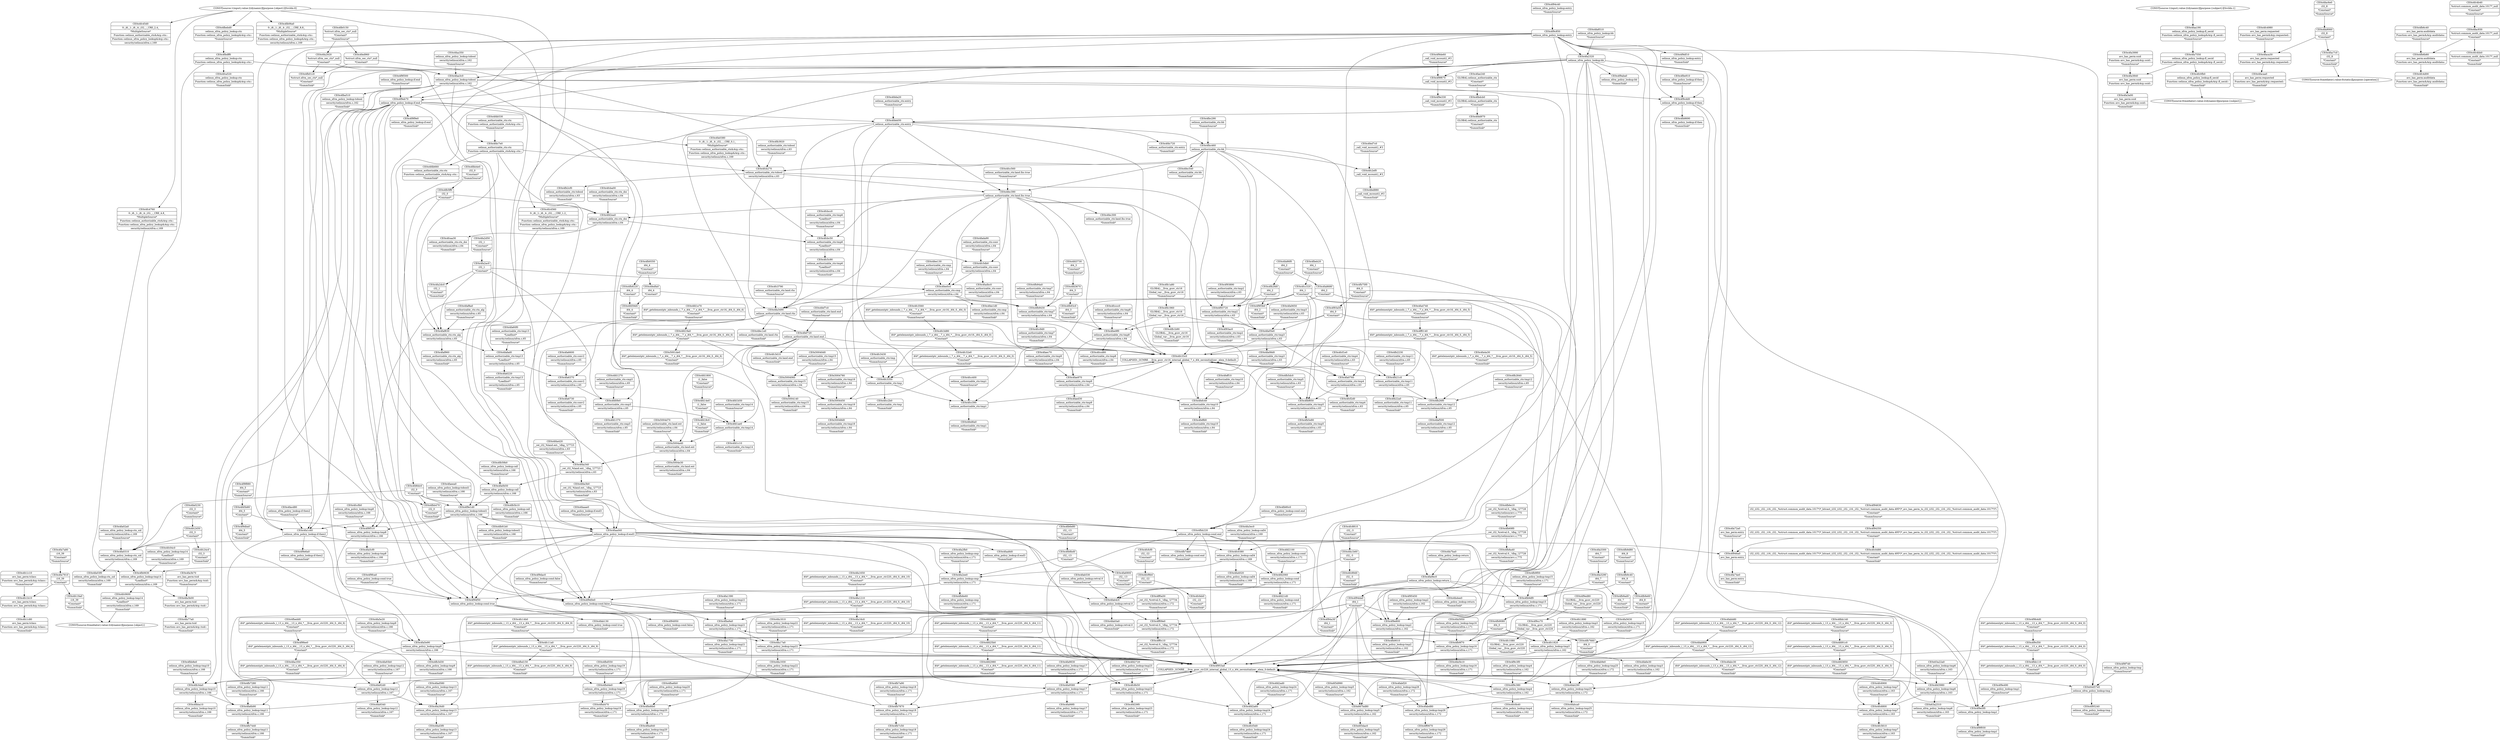 digraph {
	CE0x4fa1390 [shape=record,shape=Mrecord,label="{CE0x4fa1390|selinux_xfrm_policy_lookup:tmp21|security/selinux/xfrm.c,171|*SummSource*}"]
	CE0x4ff0c10 [shape=record,shape=Mrecord,label="{CE0x4ff0c10|_ret_i32_%retval.0,_!dbg_!27734|security/selinux/xfrm.c,172|*SummSink*}"]
	CE0x4fc3560 [shape=record,shape=Mrecord,label="{CE0x4fc3560|i64*_getelementptr_inbounds_(_7_x_i64_,_7_x_i64_*___llvm_gcov_ctr16,_i64_0,_i64_0)|*Constant*|*SummSource*}"]
	CE0x4fa6600 [shape=record,shape=Mrecord,label="{CE0x4fa6600|selinux_authorizable_ctx:conv2|security/selinux/xfrm.c,65|*SummSource*}"]
	CE0x4f9f510 [shape=record,shape=Mrecord,label="{CE0x4f9f510|selinux_xfrm_policy_lookup:tmp8|security/selinux/xfrm.c,166}"]
	CE0x4f94350 [shape=record,shape=Mrecord,label="{CE0x4f94350|i32_(i32,_i32,_i16,_i32,_%struct.common_audit_data.1017*)*_bitcast_(i32_(i32,_i32,_i16,_i32,_%struct.common_audit_data.495*)*_avc_has_perm_to_i32_(i32,_i32,_i16,_i32,_%struct.common_audit_data.1017*)*)|*Constant*}"]
	CE0x4fa3300 [shape=record,shape=Mrecord,label="{CE0x4fa3300|i64_7|*Constant*|*SummSource*}"]
	CE0x4f9c850 [shape=record,shape=Mrecord,label="{CE0x4f9c850|selinux_xfrm_policy_lookup:entry}"]
	"CONST[source:0(mediator),value:2(dynamic)][purpose:{object}]"
	CE0x5004e30 [shape=record,shape=Mrecord,label="{CE0x5004e30|selinux_authorizable_ctx:land.ext|security/selinux/xfrm.c,64|*SummSink*}"]
	CE0x4fedfa0 [shape=record,shape=Mrecord,label="{CE0x4fedfa0|i64_4|*Constant*}"]
	CE0x4fef7c0 [shape=record,shape=Mrecord,label="{CE0x4fef7c0|selinux_authorizable_ctx:land.end|*SummSource*}"]
	CE0x4f9c3f0 [shape=record,shape=Mrecord,label="{CE0x4f9c3f0|selinux_xfrm_policy_lookup:tmp4|security/selinux/xfrm.c,162|*SummSource*}"]
	CE0x4fa05e0 [shape=record,shape=Mrecord,label="{CE0x4fa05e0|selinux_authorizable_ctx:tmp3|security/selinux/xfrm.c,63}"]
	CE0x4fccfb0 [shape=record,shape=Mrecord,label="{CE0x4fccfb0|selinux_xfrm_policy_lookup:tmp8|security/selinux/xfrm.c,166|*SummSource*}"]
	CE0x4fa1730 [shape=record,shape=Mrecord,label="{CE0x4fa1730|selinux_xfrm_policy_lookup:tmp21|security/selinux/xfrm.c,171|*SummSink*}"]
	CE0x4fa3490 [shape=record,shape=Mrecord,label="{CE0x4fa3490|selinux_authorizable_ctx:land.rhs}"]
	CE0x4fec390 [shape=record,shape=Mrecord,label="{CE0x4fec390|selinux_authorizable_ctx:land.lhs.true}"]
	CE0x4fb2840 [shape=record,shape=Mrecord,label="{CE0x4fb2840|selinux_authorizable_ctx:tmp12|security/selinux/xfrm.c,65|*SummSource*}"]
	CE0x4fcba00 [shape=record,shape=Mrecord,label="{CE0x4fcba00|selinux_authorizable_ctx:ctx_doi|security/selinux/xfrm.c,64|*SummSource*}"]
	CE0x4fa8680 [shape=record,shape=Mrecord,label="{CE0x4fa8680|i64_2|*Constant*}"]
	CE0x4faa3c0 [shape=record,shape=Mrecord,label="{CE0x4faa3c0|selinux_xfrm_policy_lookup:tobool|security/selinux/xfrm.c,162}"]
	CE0x4f93890 [shape=record,shape=Mrecord,label="{CE0x4f93890|selinux_authorizable_ctx:tmp2|security/selinux/xfrm.c,63|*SummSource*}"]
	CE0x4faf500 [shape=record,shape=Mrecord,label="{CE0x4faf500|selinux_authorizable_ctx:tmp12|security/selinux/xfrm.c,65|*SummSink*}"]
	CE0x4fc0380 [shape=record,shape=Mrecord,label="{CE0x4fc0380|selinux_xfrm_policy_lookup:call4|security/selinux/xfrm.c,169}"]
	CE0x4fd6dc0 [shape=record,shape=Mrecord,label="{CE0x4fd6dc0|i32_0|*Constant*}"]
	CE0x4fc5c90 [shape=record,shape=Mrecord,label="{CE0x4fc5c90|selinux_authorizable_ctx:tmp6|*LoadInst*|security/selinux/xfrm.c,64|*SummSink*}"]
	CE0x4faa190 [shape=record,shape=Mrecord,label="{CE0x4faa190|selinux_xfrm_policy_lookup:fl_secid|Function::selinux_xfrm_policy_lookup&Arg::fl_secid::|*SummSource*}"]
	CE0x4f9dac0 [shape=record,shape=Mrecord,label="{CE0x4f9dac0|selinux_xfrm_policy_lookup:cond.false|*SummSource*}"]
	CE0x4fb5b10 [shape=record,shape=Mrecord,label="{CE0x4fb5b10|selinux_xfrm_policy_lookup:call|security/selinux/xfrm.c,166|*SummSink*}"]
	CE0x4fab530 [shape=record,shape=Mrecord,label="{CE0x4fab530|selinux_xfrm_policy_lookup:retval.0|*SummSource*}"]
	CE0x4fc24c0 [shape=record,shape=Mrecord,label="{CE0x4fc24c0|i32_3|*Constant*|*SummSink*}"]
	CE0x4fbd4e0 [shape=record,shape=Mrecord,label="{CE0x4fbd4e0|selinux_xfrm_policy_lookup:tmp19|security/selinux/xfrm.c,171}"]
	CE0x5001de0 [shape=record,shape=Mrecord,label="{CE0x5001de0|i64*_getelementptr_inbounds_(_7_x_i64_,_7_x_i64_*___llvm_gcov_ctr16,_i64_0,_i64_6)|*Constant*|*SummSink*}"]
	CE0x4fa0310 [shape=record,shape=Mrecord,label="{CE0x4fa0310|selinux_xfrm_policy_lookup:ctx_sid|security/selinux/xfrm.c,169}"]
	CE0x4f95450 [shape=record,shape=Mrecord,label="{CE0x4f95450|selinux_xfrm_policy_lookup:tmp2|security/selinux/xfrm.c,162|*SummSource*}"]
	CE0x4fc11a0 [shape=record,shape=Mrecord,label="{CE0x4fc11a0|i64*_getelementptr_inbounds_(_13_x_i64_,_13_x_i64_*___llvm_gcov_ctr220,_i64_0,_i64_9)|*Constant*}"]
	CE0x4ff09e0 [shape=record,shape=Mrecord,label="{CE0x4ff09e0|_ret_i32_%retval.0,_!dbg_!27734|security/selinux/xfrm.c,172}"]
	CE0x4f94950 [shape=record,shape=Mrecord,label="{CE0x4f94950|selinux_xfrm_policy_lookup:cond.false|*SummSink*}"]
	CE0x4fd1b50 [shape=record,shape=Mrecord,label="{CE0x4fd1b50|selinux_authorizable_ctx:tmp14|*SummSource*}"]
	CE0x4f95240 [shape=record,shape=Mrecord,label="{CE0x4f95240|selinux_xfrm_policy_lookup:tmp|*SummSink*}"]
	CE0x4fa17a0 [shape=record,shape=Mrecord,label="{CE0x4fa17a0|selinux_xfrm_policy_lookup:tmp22|security/selinux/xfrm.c,171}"]
	CE0x4fa99f0 [shape=record,shape=Mrecord,label="{CE0x4fa99f0|selinux_xfrm_policy_lookup:tmp17|security/selinux/xfrm.c,171|*SummSink*}"]
	CE0x4fc5db0 [shape=record,shape=Mrecord,label="{CE0x4fc5db0|selinux_authorizable_ctx:conv|security/selinux/xfrm.c,64}"]
	CE0x4fd3670 [shape=record,shape=Mrecord,label="{CE0x4fd3670|i64_3|*Constant*}"]
	CE0x4fba9a0 [shape=record,shape=Mrecord,label="{CE0x4fba9a0|selinux_xfrm_policy_lookup:tmp21|security/selinux/xfrm.c,171}"]
	CE0x4fd2720 [shape=record,shape=Mrecord,label="{CE0x4fd2720|selinux_xfrm_policy_lookup:tmp23|security/selinux/xfrm.c,171|*SummSource*}"]
	CE0x4fb1a80 [shape=record,shape=Mrecord,label="{CE0x4fb1a80|GLOBAL:__llvm_gcov_ctr16|Global_var:__llvm_gcov_ctr16|*SummSource*}"]
	CE0x4f94a30 [shape=record,shape=Mrecord,label="{CE0x4f94a30|i64_1|*Constant*|*SummSink*}"]
	CE0x4ff0140 [shape=record,shape=Mrecord,label="{CE0x4ff0140|i64*_getelementptr_inbounds_(_7_x_i64_,_7_x_i64_*___llvm_gcov_ctr16,_i64_0,_i64_5)|*Constant*}"]
	CE0x4fad580 [shape=record,shape=Mrecord,label="{CE0x4fad580|selinux_xfrm_policy_lookup:tmp13|security/selinux/xfrm.c,167|*SummSource*}"]
	CE0x4fcbcc0 [shape=record,shape=Mrecord,label="{CE0x4fcbcc0|selinux_authorizable_ctx:tmp6|*LoadInst*|security/selinux/xfrm.c,64|*SummSource*}"]
	CE0x4fd1800 [shape=record,shape=Mrecord,label="{CE0x4fd1800|i1_false|*Constant*|*SummSource*}"]
	CE0x4fa86f0 [shape=record,shape=Mrecord,label="{CE0x4fa86f0|i64_2|*Constant*|*SummSource*}"]
	CE0x4fed880 [shape=record,shape=Mrecord,label="{CE0x4fed880|_call_void_mcount()_#3|*SummSink*}"]
	CE0x4fcfcf0 [shape=record,shape=Mrecord,label="{CE0x4fcfcf0|i32_-22|*Constant*|*SummSource*}"]
	CE0x4fa9060 [shape=record,shape=Mrecord,label="{CE0x4fa9060|i32_8|*Constant*}"]
	CE0x4f9f300 [shape=record,shape=Mrecord,label="{CE0x4f9f300|selinux_xfrm_policy_lookup:if.end|*SummSource*}"]
	CE0x4f9f930 [shape=record,shape=Mrecord,label="{CE0x4f9f930|selinux_xfrm_policy_lookup:tmp1|*SummSink*}"]
	CE0x4fa1c60 [shape=record,shape=Mrecord,label="{CE0x4fa1c60|selinux_xfrm_policy_lookup:if.then2}"]
	CE0x4fc0d80 [shape=record,shape=Mrecord,label="{CE0x4fc0d80|i32_(i32,_i32,_i16,_i32,_%struct.common_audit_data.1017*)*_bitcast_(i32_(i32,_i32,_i16,_i32,_%struct.common_audit_data.495*)*_avc_has_perm_to_i32_(i32,_i32,_i16,_i32,_%struct.common_audit_data.1017*)*)|*Constant*|*SummSink*}"]
	CE0x4fb6e10 [shape=record,shape=Mrecord,label="{CE0x4fb6e10|_ret_i32_%retval.0,_!dbg_!27728|security/selinux/avc.c,775|*SummSource*}"]
	CE0x4fae970 [shape=record,shape=Mrecord,label="{CE0x4fae970|selinux_authorizable_ctx:tmp9|security/selinux/xfrm.c,64}"]
	CE0x4fc3d80 [shape=record,shape=Mrecord,label="{CE0x4fc3d80|i64*_getelementptr_inbounds_(_7_x_i64_,_7_x_i64_*___llvm_gcov_ctr16,_i64_0,_i64_0)|*Constant*}"]
	CE0x4fad3f0 [shape=record,shape=Mrecord,label="{CE0x4fad3f0|selinux_xfrm_policy_lookup:tmp13|security/selinux/xfrm.c,167|*SummSink*}"]
	CE0x4fc6800 [shape=record,shape=Mrecord,label="{CE0x4fc6800|selinux_xfrm_policy_lookup:tmp7|security/selinux/xfrm.c,163}"]
	CE0x4f94f50 [shape=record,shape=Mrecord,label="{CE0x4f94f50|selinux_xfrm_policy_lookup:cond.true}"]
	CE0x4faed30 [shape=record,shape=Mrecord,label="{CE0x4faed30|selinux_authorizable_ctx:tmp9|security/selinux/xfrm.c,64|*SummSink*}"]
	CE0x4fb2cf0 [shape=record,shape=Mrecord,label="{CE0x4fb2cf0|selinux_authorizable_ctx:tobool|security/selinux/xfrm.c,63|*SummSink*}"]
	CE0x5004d70 [shape=record,shape=Mrecord,label="{CE0x5004d70|selinux_authorizable_ctx:land.ext|security/selinux/xfrm.c,64|*SummSource*}"]
	CE0x4f93a50 [shape=record,shape=Mrecord,label="{CE0x4f93a50|i64_0|*Constant*}"]
	CE0x4fa72a0 [shape=record,shape=Mrecord,label="{CE0x4fa72a0|avc_has_perm:entry|*SummSource*}"]
	CE0x4fb2fd0 [shape=record,shape=Mrecord,label="{CE0x4fb2fd0|i64_2|*Constant*}"]
	CE0x4fb9350 [shape=record,shape=Mrecord,label="{CE0x4fb9350|i64_4|*Constant*|*SummSource*}"]
	CE0x4fa60f0 [shape=record,shape=Mrecord,label="{CE0x4fa60f0|selinux_authorizable_ctx:tmp13|*LoadInst*|security/selinux/xfrm.c,65|*SummSource*}"]
	CE0x4fb5e80 [shape=record,shape=Mrecord,label="{CE0x4fb5e80|selinux_authorizable_ctx:tmp5|security/selinux/xfrm.c,63|*SummSink*}"]
	CE0x4fb7a90 [shape=record,shape=Mrecord,label="{CE0x4fb7a90|selinux_xfrm_policy_lookup:tmp18|security/selinux/xfrm.c,171|*SummSource*}"]
	CE0x4fd14e0 [shape=record,shape=Mrecord,label="{CE0x4fd14e0|i1_false|*Constant*}"]
	CE0x4fabb80 [shape=record,shape=Mrecord,label="{CE0x4fabb80|i64*_getelementptr_inbounds_(_13_x_i64_,_13_x_i64_*___llvm_gcov_ctr220,_i64_0,_i64_12)|*Constant*|*SummSource*}"]
	CE0x4fb8e60 [shape=record,shape=Mrecord,label="{CE0x4fb8e60|selinux_xfrm_policy_lookup:cmp|security/selinux/xfrm.c,171|*SummSink*}"]
	CE0x4fbc290 [shape=record,shape=Mrecord,label="{CE0x4fbc290|selinux_authorizable_ctx:bb|*SummSource*}"]
	CE0x4fac6e0 [shape=record,shape=Mrecord,label="{CE0x4fac6e0|i32_8|*Constant*|*SummSource*}"]
	CE0x4fa6b90 [shape=record,shape=Mrecord,label="{CE0x4fa6b90|selinux_xfrm_policy_lookup:tmp11|security/selinux/xfrm.c,166}"]
	CE0x4fa5cf0 [shape=record,shape=Mrecord,label="{CE0x4fa5cf0|selinux_xfrm_policy_lookup:tmp8|security/selinux/xfrm.c,166|*SummSink*}"]
	CE0x4f9fee0 [shape=record,shape=Mrecord,label="{CE0x4f9fee0|i64*_getelementptr_inbounds_(_13_x_i64_,_13_x_i64_*___llvm_gcov_ctr220,_i64_0,_i64_6)|*Constant*}"]
	CE0x4fa03f0 [shape=record,shape=Mrecord,label="{CE0x4fa03f0|selinux_xfrm_policy_lookup:ctx_sid|security/selinux/xfrm.c,169|*SummSink*}"]
	CE0x4fb7db0 [shape=record,shape=Mrecord,label="{CE0x4fb7db0|selinux_xfrm_policy_lookup:cond.end|*SummSink*}"]
	CE0x4faaae0 [shape=record,shape=Mrecord,label="{CE0x4faaae0|selinux_xfrm_policy_lookup:if.end3|*SummSource*}"]
	CE0x4fd2ad0 [shape=record,shape=Mrecord,label="{CE0x4fd2ad0|selinux_xfrm_policy_lookup:tmp24|security/selinux/xfrm.c,171|*SummSource*}"]
	CE0x4feff10 [shape=record,shape=Mrecord,label="{CE0x4feff10|selinux_authorizable_ctx:tmp10|security/selinux/xfrm.c,64|*SummSource*}"]
	CE0x4fd1e70 [shape=record,shape=Mrecord,label="{CE0x4fd1e70|i64*_getelementptr_inbounds_(_7_x_i64_,_7_x_i64_*___llvm_gcov_ctr16,_i64_0,_i64_6)|*Constant*|*SummSource*}"]
	CE0x4fa6220 [shape=record,shape=Mrecord,label="{CE0x4fa6220|selinux_authorizable_ctx:tmp13|*LoadInst*|security/selinux/xfrm.c,65|*SummSink*}"]
	CE0x4fa1650 [shape=record,shape=Mrecord,label="{CE0x4fa1650|i64*_getelementptr_inbounds_(_13_x_i64_,_13_x_i64_*___llvm_gcov_ctr220,_i64_0,_i64_10)|*Constant*|*SummSource*}"]
	CE0x4fbba10 [shape=record,shape=Mrecord,label="{CE0x4fbba10|selinux_xfrm_policy_lookup:tmp10|security/selinux/xfrm.c,166|*SummSink*}"]
	CE0x4fc19a0 [shape=record,shape=Mrecord,label="{CE0x4fc19a0|i16_39|*Constant*|*SummSink*}"]
	CE0x4fb5dc0 [shape=record,shape=Mrecord,label="{CE0x4fb5dc0|selinux_authorizable_ctx:tmp5|security/selinux/xfrm.c,63|*SummSource*}"]
	CE0x4f9e1d0 [shape=record,shape=Mrecord,label="{CE0x4f9e1d0|selinux_xfrm_policy_lookup:tobool1|security/selinux/xfrm.c,166}"]
	CE0x4fc2ef0 [shape=record,shape=Mrecord,label="{CE0x4fc2ef0|_call_void_mcount()_#3}"]
	CE0x4fa7ba0 [shape=record,shape=Mrecord,label="{CE0x4fa7ba0|selinux_xfrm_policy_lookup:return|*SummSource*}"]
	CE0x4fab290 [shape=record,shape=Mrecord,label="{CE0x4fab290|selinux_xfrm_policy_lookup:tmp25|security/selinux/xfrm.c,172}"]
	CE0x50040d0 [shape=record,shape=Mrecord,label="{CE0x50040d0|selinux_authorizable_ctx:tmp15|security/selinux/xfrm.c,64|*SummSource*}"]
	CE0x4fabf20 [shape=record,shape=Mrecord,label="{CE0x4fabf20|selinux_xfrm_policy_lookup:tmp26|security/selinux/xfrm.c,172|*SummSource*}"]
	CE0x4fd18c0 [shape=record,shape=Mrecord,label="{CE0x4fd18c0|i1_false|*Constant*|*SummSink*}"]
	CE0x4fa2dc0 [shape=record,shape=Mrecord,label="{CE0x4fa2dc0|i32_1|*Constant*|*SummSink*}"]
	CE0x4fa26d0 [shape=record,shape=Mrecord,label="{CE0x4fa26d0|selinux_xfrm_policy_lookup:tmp13|security/selinux/xfrm.c,167}"]
	CE0x4fa7910 [shape=record,shape=Mrecord,label="{CE0x4fa7910|i16_39|*Constant*}"]
	CE0x64d57e0 [shape=record,shape=Mrecord,label="{CE0x64d57e0|selinux_xfrm_policy_lookup:tmp}"]
	CE0x4fa0760 [shape=record,shape=Mrecord,label="{CE0x4fa0760|selinux_authorizable_ctx:tmp4|security/selinux/xfrm.c,63}"]
	CE0x4f946a0 [shape=record,shape=Mrecord,label="{CE0x4f946a0|avc_has_perm:entry}"]
	CE0x4fa6e30 [shape=record,shape=Mrecord,label="{CE0x4fa6e30|selinux_xfrm_policy_lookup:tmp3|security/selinux/xfrm.c,162|*SummSink*}"]
	CE0x4fa92d0 [shape=record,shape=Mrecord,label="{CE0x4fa92d0|selinux_xfrm_policy_lookup:tmp12|security/selinux/xfrm.c,167}"]
	CE0x4fa3a00 [shape=record,shape=Mrecord,label="{CE0x4fa3a00|avc_has_perm:ssid|Function::avc_has_perm&Arg::ssid::|*SummSink*}"]
	CE0x4fd59d0 [shape=record,shape=Mrecord,label="{CE0x4fd59d0|i64_4|*Constant*|*SummSink*}"]
	CE0x4feffd0 [shape=record,shape=Mrecord,label="{CE0x4feffd0|selinux_authorizable_ctx:tmp10|security/selinux/xfrm.c,64|*SummSink*}"]
	CE0x4fb3d30 [shape=record,shape=Mrecord,label="{CE0x4fb3d30|selinux_xfrm_policy_lookup:tmp9|security/selinux/xfrm.c,166|*SummSink*}"]
	CE0x4f93720 [shape=record,shape=Mrecord,label="{CE0x4f93720|selinux_authorizable_ctx:tmp2|security/selinux/xfrm.c,63}"]
	CE0x4fa9580 [shape=record,shape=Mrecord,label="{CE0x4fa9580|selinux_xfrm_policy_lookup:tmp17|security/selinux/xfrm.c,171}"]
	CE0x4fabca0 [shape=record,shape=Mrecord,label="{CE0x4fabca0|selinux_xfrm_policy_lookup:tmp25|security/selinux/xfrm.c,172|*SummSink*}"]
	CE0x4fc3790 [shape=record,shape=Mrecord,label="{CE0x4fc3790|selinux_authorizable_ctx:land.rhs|*SummSource*}"]
	CE0x4fcc400 [shape=record,shape=Mrecord,label="{CE0x4fcc400|selinux_authorizable_ctx:tmp1|*SummSource*}"]
	CE0x4fa3290 [shape=record,shape=Mrecord,label="{CE0x4fa3290|i64_7|*Constant*}"]
	CE0x4fab900 [shape=record,shape=Mrecord,label="{CE0x4fab900|i64*_getelementptr_inbounds_(_13_x_i64_,_13_x_i64_*___llvm_gcov_ctr220,_i64_0,_i64_12)|*Constant*}"]
	CE0x4f9f3b0 [shape=record,shape=Mrecord,label="{CE0x4f9f3b0|i64_2|*Constant*|*SummSink*}"]
	CE0x4fbc460 [shape=record,shape=Mrecord,label="{CE0x4fbc460|selinux_authorizable_ctx:bb}"]
	CE0x4fc32e0 [shape=record,shape=Mrecord,label="{CE0x4fc32e0|i64*_getelementptr_inbounds_(_7_x_i64_,_7_x_i64_*___llvm_gcov_ctr16,_i64_0,_i64_0)|*Constant*|*SummSink*}"]
	CE0x4fadbc0 [shape=record,shape=Mrecord,label="{CE0x4fadbc0|selinux_authorizable_ctx:conv|security/selinux/xfrm.c,64|*SummSink*}"]
	CE0x4fd2a60 [shape=record,shape=Mrecord,label="{CE0x4fd2a60|selinux_xfrm_policy_lookup:tmp24|security/selinux/xfrm.c,171}"]
	"CONST[source:1(input),value:2(dynamic)][purpose:{object}][SrcIdx:0]"
	CE0x4f9f670 [shape=record,shape=Mrecord,label="{CE0x4f9f670|_call_void_mcount()_#3}"]
	CE0x4fa6900 [shape=record,shape=Mrecord,label="{CE0x4fa6900|i32_-13|*Constant*|*SummSink*}"]
	CE0x4fcc9d0 [shape=record,shape=Mrecord,label="{CE0x4fcc9d0|selinux_authorizable_ctx:tmp7|security/selinux/xfrm.c,64|*SummSink*}"]
	CE0x4fb93c0 [shape=record,shape=Mrecord,label="{CE0x4fb93c0|i64_3|*Constant*|*SummSink*}"]
	CE0x4f9cc70 [shape=record,shape=Mrecord,label="{CE0x4f9cc70|GLOBAL:__llvm_gcov_ctr220|Global_var:__llvm_gcov_ctr220}"]
	CE0x4f9e490 [shape=record,shape=Mrecord,label="{CE0x4f9e490|selinux_xfrm_policy_lookup:tmp1|*SummSource*}"]
	CE0x4fc33c0 [shape=record,shape=Mrecord,label="{CE0x4fc33c0|COLLAPSED:_GCMRE___llvm_gcov_ctr16_internal_global_7_x_i64_zeroinitializer:_elem_0:default:}"]
	CE0x4fc45d0 [shape=record,shape=Mrecord,label="{CE0x4fc45d0|0:_i8,_1:_i8,_4:_i32,_:_CRE_2,4_|*MultipleSource*|Function::selinux_authorizable_ctx&Arg::ctx::|Function::selinux_xfrm_policy_lookup&Arg::ctx::|security/selinux/xfrm.c,169}"]
	CE0x4fab130 [shape=record,shape=Mrecord,label="{CE0x4fab130|selinux_xfrm_policy_lookup:cond.true|*SummSink*}"]
	CE0x6f3dac0 [shape=record,shape=Mrecord,label="{CE0x6f3dac0|selinux_xfrm_policy_lookup:tmp5|security/selinux/xfrm.c,162|*SummSink*}"]
	CE0x4fa2ee0 [shape=record,shape=Mrecord,label="{CE0x4fa2ee0|selinux_xfrm_policy_lookup:cmp|security/selinux/xfrm.c,171}"]
	CE0x4fed960 [shape=record,shape=Mrecord,label="{CE0x4fed960|%struct.xfrm_sec_ctx*_null|*Constant*}"]
	CE0x4fb0630 [shape=record,shape=Mrecord,label="{CE0x4fb0630|selinux_xfrm_policy_lookup:tmp14|*LoadInst*|security/selinux/xfrm.c,169}"]
	CE0x4f9ed80 [shape=record,shape=Mrecord,label="{CE0x4f9ed80|GLOBAL:__llvm_gcov_ctr220|Global_var:__llvm_gcov_ctr220|*SummSource*}"]
	CE0x4fabc30 [shape=record,shape=Mrecord,label="{CE0x4fabc30|i64*_getelementptr_inbounds_(_13_x_i64_,_13_x_i64_*___llvm_gcov_ctr220,_i64_0,_i64_12)|*Constant*|*SummSink*}"]
	CE0x4fb8bd0 [shape=record,shape=Mrecord,label="{CE0x4fb8bd0|i32_-13|*Constant*}"]
	CE0x4fd28d0 [shape=record,shape=Mrecord,label="{CE0x4fd28d0|i64*_getelementptr_inbounds_(_13_x_i64_,_13_x_i64_*___llvm_gcov_ctr220,_i64_0,_i64_11)|*Constant*|*SummSource*}"]
	CE0x4fc1890 [shape=record,shape=Mrecord,label="{CE0x4fc1890|selinux_xfrm_policy_lookup:tmp3|security/selinux/xfrm.c,162|*SummSource*}"]
	CE0x4fc1b10 [shape=record,shape=Mrecord,label="{CE0x4fc1b10|avc_has_perm:tclass|Function::avc_has_perm&Arg::tclass::}"]
	CE0x4fa93b0 [shape=record,shape=Mrecord,label="{CE0x4fa93b0|selinux_xfrm_policy_lookup:tmp12|security/selinux/xfrm.c,167|*SummSource*}"]
	CE0x4faa350 [shape=record,shape=Mrecord,label="{CE0x4faa350|selinux_xfrm_policy_lookup:tobool|security/selinux/xfrm.c,162|*SummSource*}"]
	CE0x4fc1c80 [shape=record,shape=Mrecord,label="{CE0x4fc1c80|avc_has_perm:tclass|Function::avc_has_perm&Arg::tclass::|*SummSink*}"]
	CE0x4fb7c50 [shape=record,shape=Mrecord,label="{CE0x4fb7c50|selinux_xfrm_policy_lookup:tmp18|security/selinux/xfrm.c,171|*SummSink*}"]
	CE0x4fec300 [shape=record,shape=Mrecord,label="{CE0x4fec300|selinux_authorizable_ctx:land.lhs.true|*SummSink*}"]
	CE0x4fa1b60 [shape=record,shape=Mrecord,label="{CE0x4fa1b60|i32_-3|*Constant*}"]
	CE0x4fac930 [shape=record,shape=Mrecord,label="{CE0x4fac930|%struct.common_audit_data.1017*_null|*Constant*}"]
	CE0x4fbb470 [shape=record,shape=Mrecord,label="{CE0x4fbb470|i32_0|*Constant*|*SummSink*}"]
	CE0x4fb9080 [shape=record,shape=Mrecord,label="{CE0x4fb9080|i64_0|*Constant*}"]
	CE0x4fda340 [shape=record,shape=Mrecord,label="{CE0x4fda340|_ret_i32_%land.ext,_!dbg_!27723|security/selinux/xfrm.c,63}"]
	CE0x4fc4760 [shape=record,shape=Mrecord,label="{CE0x4fc4760|0:_i8,_1:_i8,_4:_i32,_:_CRE_4,8_|*MultipleSource*|Function::selinux_authorizable_ctx&Arg::ctx::|Function::selinux_xfrm_policy_lookup&Arg::ctx::|security/selinux/xfrm.c,169}"]
	CE0x4fa74e0 [shape=record,shape=Mrecord,label="{CE0x4fa74e0|avc_has_perm:entry|*SummSink*}"]
	CE0x4fd19a0 [shape=record,shape=Mrecord,label="{CE0x4fd19a0|i64*_getelementptr_inbounds_(_7_x_i64_,_7_x_i64_*___llvm_gcov_ctr16,_i64_0,_i64_6)|*Constant*}"]
	CE0x4fee9f0 [shape=record,shape=Mrecord,label="{CE0x4fee9f0|selinux_authorizable_ctx:tmp8|security/selinux/xfrm.c,64}"]
	CE0x5004060 [shape=record,shape=Mrecord,label="{CE0x5004060|selinux_authorizable_ctx:tmp15|security/selinux/xfrm.c,64}"]
	CE0x4facd80 [shape=record,shape=Mrecord,label="{CE0x4facd80|selinux_xfrm_policy_lookup:if.then2|*SummSource*}"]
	CE0x4fbeb20 [shape=record,shape=Mrecord,label="{CE0x4fbeb20|i64_1|*Constant*|*SummSource*}"]
	CE0x4fb3920 [shape=record,shape=Mrecord,label="{CE0x4fb3920|selinux_authorizable_ctx:tobool|security/selinux/xfrm.c,63|*SummSource*}"]
	CE0x4fbd550 [shape=record,shape=Mrecord,label="{CE0x4fbd550|selinux_xfrm_policy_lookup:tmp19|security/selinux/xfrm.c,171|*SummSource*}"]
	CE0x4fbb4e0 [shape=record,shape=Mrecord,label="{CE0x4fbb4e0|i32_0|*Constant*|*SummSource*}"]
	CE0x4fa1810 [shape=record,shape=Mrecord,label="{CE0x4fa1810|selinux_xfrm_policy_lookup:tmp22|security/selinux/xfrm.c,171|*SummSource*}"]
	CE0x4fee0c0 [shape=record,shape=Mrecord,label="{CE0x4fee0c0|selinux_authorizable_ctx:cmp|security/selinux/xfrm.c,64}"]
	CE0x4fa1210 [shape=record,shape=Mrecord,label="{CE0x4fa1210|i64*_getelementptr_inbounds_(_13_x_i64_,_13_x_i64_*___llvm_gcov_ctr220,_i64_0,_i64_10)|*Constant*}"]
	CE0x4fb3da0 [shape=record,shape=Mrecord,label="{CE0x4fb3da0|selinux_xfrm_policy_lookup:tmp10|security/selinux/xfrm.c,166}"]
	CE0x4fcccc0 [shape=record,shape=Mrecord,label="{CE0x4fcccc0|selinux_authorizable_ctx:tmp8|security/selinux/xfrm.c,64|*SummSource*}"]
	CE0x4fa08d0 [shape=record,shape=Mrecord,label="{CE0x4fa08d0|selinux_authorizable_ctx:tmp3|security/selinux/xfrm.c,63|*SummSink*}"]
	CE0x4fcb270 [shape=record,shape=Mrecord,label="{CE0x4fcb270|selinux_authorizable_ctx:tobool|security/selinux/xfrm.c,63}"]
	CE0x4fb9430 [shape=record,shape=Mrecord,label="{CE0x4fb9430|selinux_authorizable_ctx:tmp7|security/selinux/xfrm.c,64}"]
	CE0x4fa6370 [shape=record,shape=Mrecord,label="{CE0x4fa6370|selinux_authorizable_ctx:conv2|security/selinux/xfrm.c,65}"]
	CE0x4fdb530 [shape=record,shape=Mrecord,label="{CE0x4fdb530|selinux_authorizable_ctx:ctx|Function::selinux_authorizable_ctx&Arg::ctx::|*SummSource*}"]
	"CONST[source:0(mediator),value:0(static)][purpose:{operation}]"
	CE0x4fc0b40 [shape=record,shape=Mrecord,label="{CE0x4fc0b40|selinux_xfrm_policy_lookup:tmp4|security/selinux/xfrm.c,162|*SummSink*}"]
	CE0x63a2310 [shape=record,shape=Mrecord,label="{CE0x63a2310|selinux_xfrm_policy_lookup:tmp6|security/selinux/xfrm.c,163|*SummSink*}"]
	CE0x4fb1b90 [shape=record,shape=Mrecord,label="{CE0x4fb1b90|GLOBAL:__llvm_gcov_ctr16|Global_var:__llvm_gcov_ctr16|*SummSink*}"]
	CE0x4fa3b70 [shape=record,shape=Mrecord,label="{CE0x4fa3b70|avc_has_perm:tsid|Function::avc_has_perm&Arg::tsid::|*SummSource*}"]
	CE0x4fa8510 [shape=record,shape=Mrecord,label="{CE0x4fa8510|selinux_xfrm_policy_lookup:bb|*SummSource*}"]
	CE0x4fcc560 [shape=record,shape=Mrecord,label="{CE0x4fcc560|selinux_authorizable_ctx:land.lhs.true|*SummSource*}"]
	CE0x4fa5630 [shape=record,shape=Mrecord,label="{CE0x4fa5630|selinux_xfrm_policy_lookup:tmp15|security/selinux/xfrm.c,171|*SummSink*}"]
	CE0x4fdda20 [shape=record,shape=Mrecord,label="{CE0x4fdda20|selinux_authorizable_ctx:entry|*SummSource*}"]
	CE0x4fb6e80 [shape=record,shape=Mrecord,label="{CE0x4fb6e80|i32_-13|*Constant*|*SummSource*}"]
	CE0x5004140 [shape=record,shape=Mrecord,label="{CE0x5004140|selinux_authorizable_ctx:tmp15|security/selinux/xfrm.c,64|*SummSink*}"]
	CE0x4fa16c0 [shape=record,shape=Mrecord,label="{CE0x4fa16c0|i64*_getelementptr_inbounds_(_13_x_i64_,_13_x_i64_*___llvm_gcov_ctr220,_i64_0,_i64_10)|*Constant*|*SummSink*}"]
	CE0x4fb9d80 [shape=record,shape=Mrecord,label="{CE0x4fb9d80|i64_8|*Constant*|*SummSource*}"]
	CE0x4fa4020 [shape=record,shape=Mrecord,label="{CE0x4fa4020|selinux_xfrm_policy_lookup:call4|security/selinux/xfrm.c,169|*SummSink*}"]
	CE0x4faf960 [shape=record,shape=Mrecord,label="{CE0x4faf960|selinux_authorizable_ctx:ctx_alg|security/selinux/xfrm.c,65|*SummSink*}"]
	CE0x4fa2320 [shape=record,shape=Mrecord,label="{CE0x4fa2320|selinux_xfrm_policy_lookup:bb}"]
	CE0x4faf8a0 [shape=record,shape=Mrecord,label="{CE0x4faf8a0|selinux_authorizable_ctx:ctx_alg|security/selinux/xfrm.c,65|*SummSource*}"]
	CE0x4fa0b50 [shape=record,shape=Mrecord,label="{CE0x4fa0b50|selinux_xfrm_policy_lookup:call|security/selinux/xfrm.c,166}"]
	CE0x4fa3990 [shape=record,shape=Mrecord,label="{CE0x4fa3990|avc_has_perm:ssid|Function::avc_has_perm&Arg::ssid::|*SummSource*}"]
	CE0x4fb9f70 [shape=record,shape=Mrecord,label="{CE0x4fb9f70|selinux_xfrm_policy_lookup:tmp16|security/selinux/xfrm.c,171}"]
	CE0x4fbedd0 [shape=record,shape=Mrecord,label="{CE0x4fbedd0|i64*_getelementptr_inbounds_(_13_x_i64_,_13_x_i64_*___llvm_gcov_ctr220,_i64_0,_i64_6)|*Constant*|*SummSource*}"]
	CE0x6f3d990 [shape=record,shape=Mrecord,label="{CE0x6f3d990|selinux_xfrm_policy_lookup:tmp5|security/selinux/xfrm.c,162|*SummSource*}"]
	CE0x4fdc720 [shape=record,shape=Mrecord,label="{CE0x4fdc720|selinux_authorizable_ctx:entry|*SummSink*}"]
	CE0x4fb9ad0 [shape=record,shape=Mrecord,label="{CE0x4fb9ad0|i64_7|*Constant*|*SummSink*}"]
	CE0x4fb21c0 [shape=record,shape=Mrecord,label="{CE0x4fb21c0|selinux_authorizable_ctx:tmp11|security/selinux/xfrm.c,65}"]
	CE0x4fa1930 [shape=record,shape=Mrecord,label="{CE0x4fa1930|selinux_xfrm_policy_lookup:tmp22|security/selinux/xfrm.c,171|*SummSink*}"]
	CE0x4fa6730 [shape=record,shape=Mrecord,label="{CE0x4fa6730|selinux_authorizable_ctx:conv2|security/selinux/xfrm.c,65|*SummSink*}"]
	CE0x4fca520 [shape=record,shape=Mrecord,label="{CE0x4fca520|selinux_xfrm_policy_lookup:ctx|Function::selinux_xfrm_policy_lookup&Arg::ctx::|*SummSink*}"]
	CE0x4fae240 [shape=record,shape=Mrecord,label="{CE0x4fae240|GLOBAL:selinux_authorizable_ctx|*Constant*|*SummSource*}"]
	CE0x4ff0670 [shape=record,shape=Mrecord,label="{CE0x4ff0670|selinux_xfrm_policy_lookup:tmp26|security/selinux/xfrm.c,172|*SummSink*}"]
	CE0x4fefc40 [shape=record,shape=Mrecord,label="{CE0x4fefc40|selinux_authorizable_ctx:tmp10|security/selinux/xfrm.c,64}"]
	CE0x5004a40 [shape=record,shape=Mrecord,label="{CE0x5004a40|selinux_authorizable_ctx:land.ext|security/selinux/xfrm.c,64}"]
	CE0x4fb22a0 [shape=record,shape=Mrecord,label="{CE0x4fb22a0|selinux_authorizable_ctx:tmp11|security/selinux/xfrm.c,65|*SummSink*}"]
	CE0x4fac7c0 [shape=record,shape=Mrecord,label="{CE0x4fac7c0|i32_8|*Constant*|*SummSink*}"]
	CE0x48bb140 [shape=record,shape=Mrecord,label="{CE0x48bb140|i64*_getelementptr_inbounds_(_13_x_i64_,_13_x_i64_*___llvm_gcov_ctr220,_i64_0,_i64_3)|*Constant*|*SummSource*}"]
	CE0x4fb7440 [shape=record,shape=Mrecord,label="{CE0x4fb7440|selinux_xfrm_policy_lookup:tmp11|security/selinux/xfrm.c,166|*SummSink*}"]
	CE0x4fb5ff0 [shape=record,shape=Mrecord,label="{CE0x4fb5ff0|i32_0|*Constant*}"]
	CE0x4fb8690 [shape=record,shape=Mrecord,label="{CE0x4fb8690|selinux_xfrm_policy_lookup:if.then|*SummSink*}"]
	CE0x4fc4560 [shape=record,shape=Mrecord,label="{CE0x4fc4560|0:_i8,_1:_i8,_4:_i32,_:_CRE_1,2_|*MultipleSource*|Function::selinux_authorizable_ctx&Arg::ctx::|Function::selinux_xfrm_policy_lookup&Arg::ctx::|security/selinux/xfrm.c,169}"]
	CE0x4f9dba0 [shape=record,shape=Mrecord,label="{CE0x4f9dba0|i64_5|*Constant*|*SummSink*}"]
	CE0x4fa4740 [shape=record,shape=Mrecord,label="{CE0x4fa4740|i64*_getelementptr_inbounds_(_7_x_i64_,_7_x_i64_*___llvm_gcov_ctr16,_i64_0,_i64_5)|*Constant*|*SummSource*}"]
	CE0x4fd3730 [shape=record,shape=Mrecord,label="{CE0x4fd3730|i64_3|*Constant*|*SummSource*}"]
	CE0x4fc5810 [shape=record,shape=Mrecord,label="{CE0x4fc5810|selinux_xfrm_policy_lookup:tmp7|security/selinux/xfrm.c,163|*SummSink*}"]
	CE0x4f94630 [shape=record,shape=Mrecord,label="{CE0x4f94630|i32_(i32,_i32,_i16,_i32,_%struct.common_audit_data.1017*)*_bitcast_(i32_(i32,_i32,_i16,_i32,_%struct.common_audit_data.495*)*_avc_has_perm_to_i32_(i32,_i32,_i16,_i32,_%struct.common_audit_data.1017*)*)|*Constant*|*SummSource*}"]
	CE0x4fba510 [shape=record,shape=Mrecord,label="{CE0x4fba510|selinux_xfrm_policy_lookup:tobool|security/selinux/xfrm.c,162|*SummSink*}"]
	CE0x4fa3ec0 [shape=record,shape=Mrecord,label="{CE0x4fa3ec0|selinux_xfrm_policy_lookup:call4|security/selinux/xfrm.c,169|*SummSource*}"]
	CE0x4fa0230 [shape=record,shape=Mrecord,label="{CE0x4fa0230|i32_3|*Constant*|*SummSource*}"]
	CE0x4fc0600 [shape=record,shape=Mrecord,label="{CE0x4fc0600|selinux_xfrm_policy_lookup:tmp14|*LoadInst*|security/selinux/xfrm.c,169|*SummSink*}"]
	CE0x4f9c380 [shape=record,shape=Mrecord,label="{CE0x4f9c380|selinux_xfrm_policy_lookup:tmp4|security/selinux/xfrm.c,162}"]
	CE0x4f94c40 [shape=record,shape=Mrecord,label="{CE0x4f94c40|selinux_xfrm_policy_lookup:entry|*SummSource*}"]
	CE0x4fb6b80 [shape=record,shape=Mrecord,label="{CE0x4fb6b80|avc_has_perm:auditdata|Function::avc_has_perm&Arg::auditdata::}"]
	CE0x4fbd6b0 [shape=record,shape=Mrecord,label="{CE0x4fbd6b0|selinux_xfrm_policy_lookup:tmp20|security/selinux/xfrm.c,171}"]
	CE0x4fb6c40 [shape=record,shape=Mrecord,label="{CE0x4fb6c40|avc_has_perm:auditdata|Function::avc_has_perm&Arg::auditdata::|*SummSource*}"]
	CE0x4fcfeb0 [shape=record,shape=Mrecord,label="{CE0x4fcfeb0|i32_-22|*Constant*|*SummSink*}"]
	CE0x4fa77a0 [shape=record,shape=Mrecord,label="{CE0x4fa77a0|avc_has_perm:tsid|Function::avc_has_perm&Arg::tsid::|*SummSink*}"]
	"CONST[source:1(input),value:2(dynamic)][purpose:{subject}][SrcIdx:1]"
	CE0x4fdd970 [shape=record,shape=Mrecord,label="{CE0x4fdd970|GLOBAL:selinux_authorizable_ctx|*Constant*|*SummSink*}"]
	CE0x4fbdff0 [shape=record,shape=Mrecord,label="{CE0x4fbdff0|selinux_xfrm_policy_lookup:ctx|Function::selinux_xfrm_policy_lookup&Arg::ctx::}"]
	CE0x4faca30 [shape=record,shape=Mrecord,label="{CE0x4faca30|avc_has_perm:requested|Function::avc_has_perm&Arg::requested::}"]
	CE0x4f9f9e0 [shape=record,shape=Mrecord,label="{CE0x4f9f9e0|selinux_xfrm_policy_lookup:if.end|*SummSink*}"]
	CE0x4fa3b00 [shape=record,shape=Mrecord,label="{CE0x4fa3b00|avc_has_perm:tsid|Function::avc_has_perm&Arg::tsid::}"]
	CE0x4f9fca0 [shape=record,shape=Mrecord,label="{CE0x4f9fca0|selinux_xfrm_policy_lookup:cond.true|*SummSource*}"]
	CE0x4fb06a0 [shape=record,shape=Mrecord,label="{CE0x4fb06a0|0:_i8,_1:_i8,_4:_i32,_:_CRE_8,8_|*MultipleSource*|Function::selinux_authorizable_ctx&Arg::ctx::|Function::selinux_xfrm_policy_lookup&Arg::ctx::|security/selinux/xfrm.c,169}"]
	CE0x4fbb110 [shape=record,shape=Mrecord,label="{CE0x4fbb110|i64*_getelementptr_inbounds_(_13_x_i64_,_13_x_i64_*___llvm_gcov_ctr220,_i64_0,_i64_0)|*Constant*|*SummSink*}"]
	CE0x4f93ac0 [shape=record,shape=Mrecord,label="{CE0x4f93ac0|selinux_authorizable_ctx:tmp2|security/selinux/xfrm.c,63|*SummSink*}"]
	CE0x4fbe910 [shape=record,shape=Mrecord,label="{CE0x4fbe910|selinux_xfrm_policy_lookup:if.then|*SummSource*}"]
	CE0x4f9cdd0 [shape=record,shape=Mrecord,label="{CE0x4f9cdd0|selinux_xfrm_policy_lookup:if.then}"]
	CE0x4f9de60 [shape=record,shape=Mrecord,label="{CE0x4f9de60|_call_void_mcount()_#3|*SummSource*}"]
	CE0x4fcbc50 [shape=record,shape=Mrecord,label="{CE0x4fcbc50|selinux_authorizable_ctx:tmp6|*LoadInst*|security/selinux/xfrm.c,64}"]
	CE0x4fef720 [shape=record,shape=Mrecord,label="{CE0x4fef720|selinux_authorizable_ctx:land.end}"]
	CE0x4fbb8e0 [shape=record,shape=Mrecord,label="{CE0x4fbb8e0|selinux_xfrm_policy_lookup:tmp10|security/selinux/xfrm.c,166|*SummSource*}"]
	CE0x4f9f7d0 [shape=record,shape=Mrecord,label="{CE0x4f9f7d0|selinux_xfrm_policy_lookup:tmp|*SummSource*}"]
	CE0x4f9e6a0 [shape=record,shape=Mrecord,label="{CE0x4f9e6a0|selinux_xfrm_policy_lookup:if.then2|*SummSink*}"]
	CE0x4f9b4d0 [shape=record,shape=Mrecord,label="{CE0x4f9b4d0|i64*_getelementptr_inbounds_(_13_x_i64_,_13_x_i64_*___llvm_gcov_ctr220,_i64_0,_i64_0)|*Constant*|*SummSource*}"]
	CE0x4fb0150 [shape=record,shape=Mrecord,label="{CE0x4fb0150|%struct.xfrm_sec_ctx*_null|*Constant*|*SummSource*}"]
	CE0x4fccd80 [shape=record,shape=Mrecord,label="{CE0x4fccd80|selinux_authorizable_ctx:tmp8|security/selinux/xfrm.c,64|*SummSink*}"]
	CE0x4fba840 [shape=record,shape=Mrecord,label="{CE0x4fba840|selinux_xfrm_policy_lookup:tmp20|security/selinux/xfrm.c,171|*SummSink*}"]
	CE0x4fda3b0 [shape=record,shape=Mrecord,label="{CE0x4fda3b0|_ret_i32_%land.ext,_!dbg_!27723|security/selinux/xfrm.c,63|*SummSink*}"]
	CE0x4fcaa30 [shape=record,shape=Mrecord,label="{CE0x4fcaa30|selinux_authorizable_ctx:ctx_doi|security/selinux/xfrm.c,64|*SummSink*}"]
	CE0x4fab9e0 [shape=record,shape=Mrecord,label="{CE0x4fab9e0|selinux_xfrm_policy_lookup:tmp25|security/selinux/xfrm.c,172|*SummSource*}"]
	CE0x4fec1e0 [shape=record,shape=Mrecord,label="{CE0x4fec1e0|selinux_authorizable_ctx:land.rhs|*SummSink*}"]
	CE0x4fd25b0 [shape=record,shape=Mrecord,label="{CE0x4fd25b0|i64*_getelementptr_inbounds_(_13_x_i64_,_13_x_i64_*___llvm_gcov_ctr220,_i64_0,_i64_11)|*Constant*}"]
	CE0x4faa8d0 [shape=record,shape=Mrecord,label="{CE0x4faa8d0|selinux_xfrm_policy_lookup:if.end3|*SummSink*}"]
	CE0x4fa7550 [shape=record,shape=Mrecord,label="{CE0x4fa7550|selinux_xfrm_policy_lookup:fl_secid|Function::selinux_xfrm_policy_lookup&Arg::fl_secid::}"]
	CE0x4fa0650 [shape=record,shape=Mrecord,label="{CE0x4fa0650|selinux_authorizable_ctx:tmp3|security/selinux/xfrm.c,63|*SummSource*}"]
	CE0x4fd2980 [shape=record,shape=Mrecord,label="{CE0x4fd2980|i64*_getelementptr_inbounds_(_13_x_i64_,_13_x_i64_*___llvm_gcov_ctr220,_i64_0,_i64_11)|*Constant*|*SummSink*}"]
	CE0x4fb9f00 [shape=record,shape=Mrecord,label="{CE0x4fb9f00|selinux_xfrm_policy_lookup:tmp15|security/selinux/xfrm.c,171|*SummSource*}"]
	CE0x4fdb660 [shape=record,shape=Mrecord,label="{CE0x4fdb660|selinux_authorizable_ctx:ctx|Function::selinux_authorizable_ctx&Arg::ctx::|*SummSink*}"]
	CE0x4f9f880 [shape=record,shape=Mrecord,label="{CE0x4f9f880|i64_5|*Constant*|*SummSource*}"]
	CE0x4fbebd0 [shape=record,shape=Mrecord,label="{CE0x4fbebd0|selinux_xfrm_policy_lookup:ctx|Function::selinux_xfrm_policy_lookup&Arg::ctx::|*SummSource*}"]
	CE0x4fec540 [shape=record,shape=Mrecord,label="{CE0x4fec540|selinux_authorizable_ctx:bb|*SummSink*}"]
	CE0x4fc1c10 [shape=record,shape=Mrecord,label="{CE0x4fc1c10|avc_has_perm:tclass|Function::avc_has_perm&Arg::tclass::|*SummSource*}"]
	CE0x5004450 [shape=record,shape=Mrecord,label="{CE0x5004450|selinux_authorizable_ctx:tmp16|security/selinux/xfrm.c,64}"]
	CE0x4fb7870 [shape=record,shape=Mrecord,label="{CE0x4fb7870|selinux_xfrm_policy_lookup:tmp18|security/selinux/xfrm.c,171}"]
	CE0x4fed6a0 [shape=record,shape=Mrecord,label="{CE0x4fed6a0|selinux_authorizable_ctx:tmp1|*SummSink*}"]
	CE0x5004780 [shape=record,shape=Mrecord,label="{CE0x5004780|selinux_authorizable_ctx:tmp16|security/selinux/xfrm.c,64|*SummSource*}"]
	CE0x4fa2920 [shape=record,shape=Mrecord,label="{CE0x4fa2920|%struct.xfrm_sec_ctx*_null|*Constant*}"]
	CE0x4f9e330 [shape=record,shape=Mrecord,label="{CE0x4f9e330|_call_void_mcount()_#3|*SummSink*}"]
	CE0x4fd3850 [shape=record,shape=Mrecord,label="{CE0x4fd3850|i64*_getelementptr_inbounds_(_13_x_i64_,_13_x_i64_*___llvm_gcov_ctr220,_i64_0,_i64_3)|*Constant*|*SummSink*}"]
	CE0x4f9e5f0 [shape=record,shape=Mrecord,label="{CE0x4f9e5f0|selinux_xfrm_policy_lookup:tmp1}"]
	CE0x4fd29f0 [shape=record,shape=Mrecord,label="{CE0x4fd29f0|selinux_xfrm_policy_lookup:tmp23|security/selinux/xfrm.c,171|*SummSink*}"]
	CE0x4fc4b40 [shape=record,shape=Mrecord,label="{CE0x4fc4b40|%struct.common_audit_data.1017*_null|*Constant*|*SummSource*}"]
	CE0x4fbf850 [shape=record,shape=Mrecord,label="{CE0x4fbf850|selinux_authorizable_ctx:tmp5|security/selinux/xfrm.c,63}"]
	CE0x4fa3840 [shape=record,shape=Mrecord,label="{CE0x4fa3840|avc_has_perm:ssid|Function::avc_has_perm&Arg::ssid::}"]
	CE0x4fcc390 [shape=record,shape=Mrecord,label="{CE0x4fcc390|selinux_authorizable_ctx:tmp1}"]
	"CONST[source:0(mediator),value:2(dynamic)][purpose:{subject}]"
	CE0x4fda420 [shape=record,shape=Mrecord,label="{CE0x4fda420|_ret_i32_%land.ext,_!dbg_!27723|security/selinux/xfrm.c,63|*SummSource*}"]
	CE0x4fa7a80 [shape=record,shape=Mrecord,label="{CE0x4fa7a80|i16_39|*Constant*|*SummSource*}"]
	CE0x4fbd150 [shape=record,shape=Mrecord,label="{CE0x4fbd150|i64*_getelementptr_inbounds_(_13_x_i64_,_13_x_i64_*___llvm_gcov_ctr220,_i64_0,_i64_9)|*Constant*|*SummSink*}"]
	CE0x4fac350 [shape=record,shape=Mrecord,label="{CE0x4fac350|i64*_getelementptr_inbounds_(_13_x_i64_,_13_x_i64_*___llvm_gcov_ctr220,_i64_0,_i64_6)|*Constant*|*SummSink*}"]
	CE0x4fafad0 [shape=record,shape=Mrecord,label="{CE0x4fafad0|selinux_authorizable_ctx:tmp13|*LoadInst*|security/selinux/xfrm.c,65}"]
	CE0x4fbdcb0 [shape=record,shape=Mrecord,label="{CE0x4fbdcb0|GLOBAL:selinux_authorizable_ctx|*Constant*}"]
	CE0x50048d0 [shape=record,shape=Mrecord,label="{CE0x50048d0|selinux_authorizable_ctx:tmp16|security/selinux/xfrm.c,64|*SummSink*}"]
	CE0x4fd3980 [shape=record,shape=Mrecord,label="{CE0x4fd3980|selinux_xfrm_policy_lookup:tmp6|security/selinux/xfrm.c,163}"]
	CE0x4fa5950 [shape=record,shape=Mrecord,label="{CE0x4fa5950|selinux_xfrm_policy_lookup:tmp16|security/selinux/xfrm.c,171|*SummSource*}"]
	CE0x4fa5b10 [shape=record,shape=Mrecord,label="{CE0x4fa5b10|selinux_xfrm_policy_lookup:tmp16|security/selinux/xfrm.c,171|*SummSink*}"]
	CE0x4fa9340 [shape=record,shape=Mrecord,label="{CE0x4fa9340|selinux_xfrm_policy_lookup:tmp12|security/selinux/xfrm.c,167|*SummSink*}"]
	CE0x4fc3430 [shape=record,shape=Mrecord,label="{CE0x4fc3430|selinux_authorizable_ctx:tmp|*SummSource*}"]
	CE0x4fb9e60 [shape=record,shape=Mrecord,label="{CE0x4fb9e60|i64_8|*Constant*|*SummSink*}"]
	CE0x4fb8a40 [shape=record,shape=Mrecord,label="{CE0x4fb8a40|_ret_i32_%retval.0,_!dbg_!27728|security/selinux/avc.c,775|*SummSink*}"]
	CE0x4fcf1e0 [shape=record,shape=Mrecord,label="{CE0x4fcf1e0|selinux_authorizable_ctx:tmp4|security/selinux/xfrm.c,63|*SummSource*}"]
	CE0x4fc6900 [shape=record,shape=Mrecord,label="{CE0x4fc6900|selinux_xfrm_policy_lookup:tmp7|security/selinux/xfrm.c,163|*SummSource*}"]
	CE0x4fcc2b0 [shape=record,shape=Mrecord,label="{CE0x4fcc2b0|selinux_authorizable_ctx:tmp|*SummSink*}"]
	CE0x4fa02a0 [shape=record,shape=Mrecord,label="{CE0x4fa02a0|selinux_xfrm_policy_lookup:ctx_sid|security/selinux/xfrm.c,169|*SummSource*}"]
	CE0x4fb9220 [shape=record,shape=Mrecord,label="{CE0x4fb9220|i64_4|*Constant*}"]
	CE0x4fd2ea0 [shape=record,shape=Mrecord,label="{CE0x4fd2ea0|selinux_authorizable_ctx:ctx_doi|security/selinux/xfrm.c,64}"]
	CE0x4f9cf30 [shape=record,shape=Mrecord,label="{CE0x4f9cf30|i64*_getelementptr_inbounds_(_13_x_i64_,_13_x_i64_*___llvm_gcov_ctr220,_i64_0,_i64_0)|*Constant*}"]
	CE0x4f9eb70 [shape=record,shape=Mrecord,label="{CE0x4f9eb70|selinux_xfrm_policy_lookup:if.end}"]
	CE0x4fed7c0 [shape=record,shape=Mrecord,label="{CE0x4fed7c0|_call_void_mcount()_#3|*SummSource*}"]
	CE0x4fb1960 [shape=record,shape=Mrecord,label="{CE0x4fb1960|GLOBAL:__llvm_gcov_ctr16|Global_var:__llvm_gcov_ctr16}"]
	CE0x4fc1820 [shape=record,shape=Mrecord,label="{CE0x4fc1820|selinux_xfrm_policy_lookup:tmp3|security/selinux/xfrm.c,162}"]
	CE0x4fcf9b0 [shape=record,shape=Mrecord,label="{CE0x4fcf9b0|i32_-22|*Constant*}"]
	CE0x4f9aba0 [shape=record,shape=Mrecord,label="{CE0x4f9aba0|selinux_xfrm_policy_lookup:bb|*SummSink*}"]
	CE0x4fab4c0 [shape=record,shape=Mrecord,label="{CE0x4fab4c0|selinux_xfrm_policy_lookup:retval.0}"]
	CE0x4fc0fb0 [shape=record,shape=Mrecord,label="{CE0x4fc0fb0|selinux_xfrm_policy_lookup:fl_secid|Function::selinux_xfrm_policy_lookup&Arg::fl_secid::|*SummSink*}"]
	CE0x4fbd470 [shape=record,shape=Mrecord,label="{CE0x4fbd470|selinux_xfrm_policy_lookup:tmp19|security/selinux/xfrm.c,171|*SummSink*}"]
	CE0x4fc4bb0 [shape=record,shape=Mrecord,label="{CE0x4fc4bb0|%struct.common_audit_data.1017*_null|*Constant*|*SummSink*}"]
	CE0x4fee1d0 [shape=record,shape=Mrecord,label="{CE0x4fee1d0|selinux_authorizable_ctx:cmp|security/selinux/xfrm.c,64|*SummSink*}"]
	CE0x4fa2ac0 [shape=record,shape=Mrecord,label="{CE0x4fa2ac0|i32_1|*Constant*}"]
	CE0x4fd1370 [shape=record,shape=Mrecord,label="{CE0x4fd1370|selinux_authorizable_ctx:cmp3|security/selinux/xfrm.c,65|*SummSink*}"]
	CE0x4fada90 [shape=record,shape=Mrecord,label="{CE0x4fada90|selinux_authorizable_ctx:conv|security/selinux/xfrm.c,64|*SummSource*}"]
	CE0x4fc8810 [shape=record,shape=Mrecord,label="{CE0x4fc8810|i32_-3|*Constant*|*SummSource*}"]
	CE0x4fba6b0 [shape=record,shape=Mrecord,label="{CE0x4fba6b0|selinux_xfrm_policy_lookup:tmp20|security/selinux/xfrm.c,171|*SummSource*}"]
	CE0x4fcc320 [shape=record,shape=Mrecord,label="{CE0x4fcc320|i64_1|*Constant*}"]
	CE0x4facaa0 [shape=record,shape=Mrecord,label="{CE0x4facaa0|avc_has_perm:requested|Function::avc_has_perm&Arg::requested::|*SummSink*}"]
	CE0x4fc14b0 [shape=record,shape=Mrecord,label="{CE0x4fc14b0|i64*_getelementptr_inbounds_(_13_x_i64_,_13_x_i64_*___llvm_gcov_ctr220,_i64_0,_i64_9)|*Constant*|*SummSource*}"]
	CE0x4fd2060 [shape=record,shape=Mrecord,label="{CE0x4fd2060|selinux_xfrm_policy_lookup:cond|security/selinux/xfrm.c,171}"]
	CE0x4fa2d50 [shape=record,shape=Mrecord,label="{CE0x4fa2d50|i32_1|*Constant*|*SummSource*}"]
	CE0x4fb01c0 [shape=record,shape=Mrecord,label="{CE0x4fb01c0|%struct.xfrm_sec_ctx*_null|*Constant*|*SummSink*}"]
	CE0x4fc2450 [shape=record,shape=Mrecord,label="{CE0x4fc2450|i32_3|*Constant*}"]
	CE0x4fabd80 [shape=record,shape=Mrecord,label="{CE0x4fabd80|selinux_xfrm_policy_lookup:tmp26|security/selinux/xfrm.c,172}"]
	CE0x4fb2230 [shape=record,shape=Mrecord,label="{CE0x4fb2230|selinux_authorizable_ctx:tmp11|security/selinux/xfrm.c,65|*SummSource*}"]
	CE0x4faf830 [shape=record,shape=Mrecord,label="{CE0x4faf830|selinux_authorizable_ctx:ctx_alg|security/selinux/xfrm.c,65}"]
	CE0x4faeea0 [shape=record,shape=Mrecord,label="{CE0x4faeea0|selinux_xfrm_policy_lookup:tobool1|security/selinux/xfrm.c,166|*SummSource*}"]
	CE0x4fd0fe0 [shape=record,shape=Mrecord,label="{CE0x4fd0fe0|selinux_authorizable_ctx:cmp3|security/selinux/xfrm.c,65}"]
	CE0x4fc1080 [shape=record,shape=Mrecord,label="{CE0x4fc1080|GLOBAL:__llvm_gcov_ctr220|Global_var:__llvm_gcov_ctr220|*SummSink*}"]
	CE0x4fb69f0 [shape=record,shape=Mrecord,label="{CE0x4fb69f0|_ret_i32_%retval.0,_!dbg_!27728|security/selinux/avc.c,775}"]
	CE0x4fa4ee0 [shape=record,shape=Mrecord,label="{CE0x4fa4ee0|selinux_xfrm_policy_lookup:return|*SummSink*}"]
	CE0x4fd2100 [shape=record,shape=Mrecord,label="{CE0x4fd2100|selinux_xfrm_policy_lookup:cond|security/selinux/xfrm.c,171|*SummSource*}"]
	CE0x4fc3350 [shape=record,shape=Mrecord,label="{CE0x4fc3350|selinux_authorizable_ctx:tmp}"]
	CE0x4fa9bc0 [shape=record,shape=Mrecord,label="{CE0x4fa9bc0|selinux_xfrm_policy_lookup:return}"]
	CE0x4faec70 [shape=record,shape=Mrecord,label="{CE0x4faec70|selinux_authorizable_ctx:tmp9|security/selinux/xfrm.c,64|*SummSource*}"]
	CE0x4ff0a50 [shape=record,shape=Mrecord,label="{CE0x4ff0a50|_ret_i32_%retval.0,_!dbg_!27734|security/selinux/xfrm.c,172|*SummSource*}"]
	CE0x4fc3d10 [shape=record,shape=Mrecord,label="{CE0x4fc3d10|selinux_authorizable_ctx:land.end|*SummSink*}"]
	CE0x4fb91b0 [shape=record,shape=Mrecord,label="{CE0x4fb91b0|selinux_xfrm_policy_lookup:tobool1|security/selinux/xfrm.c,166|*SummSink*}"]
	CE0x4fbb220 [shape=record,shape=Mrecord,label="{CE0x4fbb220|selinux_xfrm_policy_lookup:cond.end}"]
	CE0x4fb59b0 [shape=record,shape=Mrecord,label="{CE0x4fb59b0|selinux_xfrm_policy_lookup:call|security/selinux/xfrm.c,166|*SummSource*}"]
	CE0x4fc04c0 [shape=record,shape=Mrecord,label="{CE0x4fc04c0|selinux_xfrm_policy_lookup:tmp14|*LoadInst*|security/selinux/xfrm.c,169|*SummSource*}"]
	CE0x4fb9010 [shape=record,shape=Mrecord,label="{CE0x4fb9010|selinux_xfrm_policy_lookup:tmp2|security/selinux/xfrm.c,162|*SummSink*}"]
	CE0x4fab5a0 [shape=record,shape=Mrecord,label="{CE0x4fab5a0|selinux_xfrm_policy_lookup:retval.0|*SummSink*}"]
	CE0x4fa0380 [shape=record,shape=Mrecord,label="{CE0x4fa0380|0:_i8,_1:_i8,_4:_i32,_:_CRE_0,1_|*MultipleSource*|Function::selinux_authorizable_ctx&Arg::ctx::|Function::selinux_xfrm_policy_lookup&Arg::ctx::|security/selinux/xfrm.c,169}"]
	CE0x4f9e800 [shape=record,shape=Mrecord,label="{CE0x4f9e800|selinux_xfrm_policy_lookup:tmp2|security/selinux/xfrm.c,162}"]
	CE0x63a22a0 [shape=record,shape=Mrecord,label="{CE0x63a22a0|selinux_xfrm_policy_lookup:tmp6|security/selinux/xfrm.c,163|*SummSource*}"]
	CE0x4f9d0e0 [shape=record,shape=Mrecord,label="{CE0x4f9d0e0|selinux_xfrm_policy_lookup:cond.false}"]
	CE0x4f953a0 [shape=record,shape=Mrecord,label="{CE0x4f953a0|COLLAPSED:_GCMRE___llvm_gcov_ctr220_internal_global_13_x_i64_zeroinitializer:_elem_0:default:}"]
	CE0x4fcf2d0 [shape=record,shape=Mrecord,label="{CE0x4fcf2d0|selinux_authorizable_ctx:tmp4|security/selinux/xfrm.c,63|*SummSink*}"]
	CE0x4fb7660 [shape=record,shape=Mrecord,label="{CE0x4fb7660|i64_0|*Constant*|*SummSink*}"]
	CE0x4fcf3d0 [shape=record,shape=Mrecord,label="{CE0x4fcf3d0|selinux_xfrm_policy_lookup:tmp24|security/selinux/xfrm.c,171|*SummSink*}"]
	CE0x4fdeb50 [shape=record,shape=Mrecord,label="{CE0x4fdeb50|selinux_authorizable_ctx:entry}"]
	CE0x4fa5e20 [shape=record,shape=Mrecord,label="{CE0x4fa5e20|selinux_xfrm_policy_lookup:tmp9|security/selinux/xfrm.c,166|*SummSource*}"]
	CE0x4fc4980 [shape=record,shape=Mrecord,label="{CE0x4fc4980|avc_has_perm:requested|Function::avc_has_perm&Arg::requested::|*SummSource*}"]
	CE0x4fd1270 [shape=record,shape=Mrecord,label="{CE0x4fd1270|selinux_authorizable_ctx:cmp3|security/selinux/xfrm.c,65|*SummSource*}"]
	CE0x4fb75f0 [shape=record,shape=Mrecord,label="{CE0x4fb75f0|i64_0|*Constant*|*SummSource*}"]
	CE0x4fb94a0 [shape=record,shape=Mrecord,label="{CE0x4fb94a0|selinux_authorizable_ctx:tmp7|security/selinux/xfrm.c,64|*SummSource*}"]
	CE0x4fa5e90 [shape=record,shape=Mrecord,label="{CE0x4fa5e90|selinux_xfrm_policy_lookup:tmp9|security/selinux/xfrm.c,166}"]
	CE0x4f9df10 [shape=record,shape=Mrecord,label="{CE0x4f9df10|selinux_xfrm_policy_lookup:entry|*SummSink*}"]
	CE0x4fb7280 [shape=record,shape=Mrecord,label="{CE0x4fb7280|selinux_xfrm_policy_lookup:tmp11|security/selinux/xfrm.c,166|*SummSource*}"]
	CE0x4fb9c40 [shape=record,shape=Mrecord,label="{CE0x4fb9c40|i64_8|*Constant*}"]
	CE0x4fb9df0 [shape=record,shape=Mrecord,label="{CE0x4fb9df0|selinux_xfrm_policy_lookup:tmp15|security/selinux/xfrm.c,171}"]
	CE0x4fd1c10 [shape=record,shape=Mrecord,label="{CE0x4fd1c10|selinux_authorizable_ctx:tmp14|*SummSink*}"]
	CE0x4fdc7e0 [shape=record,shape=Mrecord,label="{CE0x4fdc7e0|selinux_authorizable_ctx:ctx|Function::selinux_authorizable_ctx&Arg::ctx::}"]
	CE0x4fa9830 [shape=record,shape=Mrecord,label="{CE0x4fa9830|selinux_xfrm_policy_lookup:tmp17|security/selinux/xfrm.c,171|*SummSource*}"]
	CE0x4fa2fb0 [shape=record,shape=Mrecord,label="{CE0x4fa2fb0|selinux_xfrm_policy_lookup:cmp|security/selinux/xfrm.c,171|*SummSource*}"]
	CE0x4fd91c0 [shape=record,shape=Mrecord,label="{CE0x4fd91c0|i64*_getelementptr_inbounds_(_13_x_i64_,_13_x_i64_*___llvm_gcov_ctr220,_i64_0,_i64_3)|*Constant*}"]
	CE0x4fc4d00 [shape=record,shape=Mrecord,label="{CE0x4fc4d00|avc_has_perm:auditdata|Function::avc_has_perm&Arg::auditdata::|*SummSink*}"]
	CE0x4fd21d0 [shape=record,shape=Mrecord,label="{CE0x4fd21d0|selinux_xfrm_policy_lookup:cond|security/selinux/xfrm.c,171|*SummSink*}"]
	CE0x4faad40 [shape=record,shape=Mrecord,label="{CE0x4faad40|selinux_xfrm_policy_lookup:if.end3}"]
	CE0x4f94da0 [shape=record,shape=Mrecord,label="{CE0x4f94da0|i64_1|*Constant*}"]
	CE0x4fb80c0 [shape=record,shape=Mrecord,label="{CE0x4fb80c0|selinux_xfrm_policy_lookup:cond.end|*SummSource*}"]
	CE0x4fd5b80 [shape=record,shape=Mrecord,label="{CE0x4fd5b80|i64_5|*Constant*}"]
	CE0x4fc8b50 [shape=record,shape=Mrecord,label="{CE0x4fc8b50|selinux_xfrm_policy_lookup:tmp23|security/selinux/xfrm.c,171}"]
	CE0x4fa4a30 [shape=record,shape=Mrecord,label="{CE0x4fa4a30|i64*_getelementptr_inbounds_(_7_x_i64_,_7_x_i64_*___llvm_gcov_ctr16,_i64_0,_i64_5)|*Constant*|*SummSink*}"]
	CE0x4fc89d0 [shape=record,shape=Mrecord,label="{CE0x4fc89d0|i32_-3|*Constant*|*SummSink*}"]
	CE0x4fee130 [shape=record,shape=Mrecord,label="{CE0x4fee130|selinux_authorizable_ctx:cmp|security/selinux/xfrm.c,64|*SummSource*}"]
	CE0x4fd1ae0 [shape=record,shape=Mrecord,label="{CE0x4fd1ae0|selinux_authorizable_ctx:tmp14}"]
	CE0x4fb26f0 [shape=record,shape=Mrecord,label="{CE0x4fb26f0|selinux_authorizable_ctx:tmp12|security/selinux/xfrm.c,65}"]
	CE0x667bd80 [shape=record,shape=Mrecord,label="{CE0x667bd80|selinux_xfrm_policy_lookup:tmp5|security/selinux/xfrm.c,162}"]
	CE0x4fc6800 -> CE0x4fc5810
	CE0x4fed960 -> CE0x4fcb270
	CE0x4fb5ff0 -> CE0x4faf830
	CE0x4fada90 -> CE0x4fc5db0
	CE0x4f9c850 -> CE0x4fbb220
	CE0x4fef720 -> CE0x5004a40
	CE0x4fa3490 -> CE0x4fec1e0
	CE0x4fa05e0 -> CE0x4fa0760
	CE0x4fa3490 -> CE0x4faf830
	CE0x4faad40 -> CE0x4f9d0e0
	CE0x4fd6dc0 -> CE0x4fab4c0
	CE0x4fc1820 -> CE0x4f953a0
	CE0x4fd28d0 -> CE0x4fd25b0
	CE0x4f93890 -> CE0x4f93720
	CE0x4fa7550 -> CE0x4fc0fb0
	CE0x4f953a0 -> CE0x4fd3980
	CE0x4fd2060 -> CE0x4fd21d0
	CE0x4f94350 -> CE0x4fc0d80
	CE0x4fbedd0 -> CE0x4f9fee0
	CE0x4fcc390 -> CE0x4fed6a0
	CE0x4f9f7d0 -> CE0x64d57e0
	CE0x4f9fee0 -> CE0x4fac350
	CE0x4fef720 -> CE0x5004450
	CE0x4f9dac0 -> CE0x4f9d0e0
	CE0x4fa2320 -> CE0x4f9e800
	CE0x4fb9220 -> CE0x4fd59d0
	CE0x4f9ed80 -> CE0x4f9cc70
	CE0x4fa2320 -> CE0x4faad40
	CE0x4f9eb70 -> CE0x4fa6b90
	CE0x4fa2320 -> CE0x4f9f670
	CE0x4fa2320 -> CE0x4faa3c0
	CE0x4fb6b80 -> CE0x4fc4d00
	CE0x4fb6e10 -> CE0x4fb69f0
	CE0x64d57e0 -> CE0x4f95240
	CE0x4f9eb70 -> CE0x4fb3da0
	CE0x4fb9430 -> CE0x4fee9f0
	CE0x4fb9c40 -> CE0x4fb9df0
	CE0x4fa2920 -> CE0x4faa3c0
	CE0x5004060 -> CE0x5004140
	CE0x4fb2230 -> CE0x4fb21c0
	CE0x4fbdcb0 -> CE0x4fdd970
	CE0x4fc4760 -> CE0x4fb0630
	CE0x4fb7870 -> CE0x4f953a0
	CE0x4fc0380 -> CE0x4fd2060
	CE0x4fed960 -> CE0x4fb01c0
	CE0x4f94da0 -> CE0x4f9e800
	CE0x4fd2100 -> CE0x4fd2060
	CE0x4fcb270 -> CE0x4fec390
	CE0x4f9eb70 -> CE0x4fdeb50
	CE0x4fbeb20 -> CE0x4fcc320
	CE0x4fac930 -> CE0x4fc4bb0
	CE0x4fa2320 -> CE0x667bd80
	CE0x4fac7c0 -> "CONST[source:0(mediator),value:0(static)][purpose:{operation}]"
	CE0x4fc33c0 -> CE0x4fa0760
	CE0x4fa7a80 -> CE0x4fa7910
	CE0x4fdeb50 -> CE0x4fc3350
	CE0x4fa9580 -> CE0x4fb7870
	CE0x4fbb220 -> CE0x4f953a0
	CE0x4fdeb50 -> CE0x4fa3490
	CE0x4fa1c60 -> CE0x4f953a0
	CE0x4fa2ee0 -> CE0x4fb8e60
	CE0x4fb9f70 -> CE0x4f953a0
	CE0x4fa2320 -> CE0x4f94f50
	CE0x4fd14e0 -> CE0x4fd1ae0
	CE0x64d57e0 -> CE0x4f9e5f0
	CE0x4f953a0 -> CE0x4fab290
	CE0x4f93a50 -> CE0x4fb7660
	CE0x4fda340 -> CE0x4fda3b0
	CE0x4fd0fe0 -> CE0x4fd1ae0
	CE0x4fafad0 -> CE0x4fa6370
	CE0x4f9c850 -> CE0x4f9e5f0
	CE0x4faa3c0 -> CE0x4f9d0e0
	CE0x4fab9e0 -> CE0x4fab290
	CE0x4fd19a0 -> CE0x5004060
	CE0x4faad40 -> CE0x4fb9f70
	CE0x4f9cdd0 -> CE0x4fc6800
	CE0x4fbc460 -> CE0x4fec390
	CE0x4fbb8e0 -> CE0x4fb3da0
	CE0x4fc5db0 -> CE0x4fee0c0
	CE0x4fb8bd0 -> CE0x4fa2ee0
	CE0x4fd3670 -> CE0x4fb9430
	CE0x4fbdff0 -> CE0x4fca520
	CE0x4f9eb70 -> CE0x4fa1c60
	CE0x4fc3d80 -> CE0x4fc33c0
	CE0x4fd91c0 -> CE0x4fd3850
	CE0x4fc4560 -> CE0x4fafad0
	CE0x5004780 -> CE0x5004450
	CE0x4fa7550 -> CE0x4fa3840
	CE0x4fd0fe0 -> CE0x4fd1370
	CE0x4f953a0 -> CE0x4fbd4e0
	CE0x4fa2920 -> CE0x4fb01c0
	CE0x4fcc320 -> CE0x5004450
	CE0x4fc3d80 -> CE0x4fc32e0
	CE0x4fc8b50 -> CE0x4fd29f0
	CE0x4f9e5f0 -> CE0x4f9f930
	CE0x4fef7c0 -> CE0x4fef720
	CE0x4f9c850 -> CE0x4f94f50
	CE0x4faa350 -> CE0x4faa3c0
	CE0x4fa2320 -> CE0x4f9d0e0
	CE0x4f9e1d0 -> CE0x4fa1c60
	CE0x5004450 -> CE0x50048d0
	CE0x4fec390 -> CE0x4fc33c0
	CE0x4fa2ac0 -> CE0x4faf830
	CE0x4fd6dc0 -> CE0x4fbb470
	CE0x4fa0b50 -> CE0x4fb5b10
	CE0x4fa5e90 -> CE0x4f953a0
	CE0x4fa72a0 -> CE0x4f946a0
	CE0x4faa3c0 -> CE0x4fbb220
	CE0x4faaae0 -> CE0x4faad40
	CE0x4fbf850 -> CE0x4fc33c0
	CE0x4fc0380 -> CE0x4fa4020
	CE0x4ff0a50 -> CE0x4ff09e0
	CE0x4fa2d50 -> CE0x4fa2ac0
	CE0x4fad580 -> CE0x4fa26d0
	CE0x4fa9bc0 -> CE0x4fab290
	CE0x4fa2320 -> CE0x4fa1c60
	CE0x4f9eb70 -> CE0x4f94f50
	CE0x4fa8510 -> CE0x4fa2320
	CE0x4fdc7e0 -> CE0x4faf830
	CE0x4fd2a60 -> CE0x4f953a0
	CE0x4faeea0 -> CE0x4f9e1d0
	CE0x4fec390 -> CE0x4fd2ea0
	CE0x4faa3c0 -> CE0x4fa1c60
	CE0x4fabd80 -> CE0x4f953a0
	CE0x4fb9350 -> CE0x4fb9220
	CE0x4fd25b0 -> CE0x4fd2980
	CE0x4fd1270 -> CE0x4fd0fe0
	CE0x4f9fee0 -> CE0x4fa92d0
	CE0x4faad40 -> CE0x4fb0630
	CE0x4fc8810 -> CE0x4fa1b60
	CE0x4f94da0 -> CE0x4fd2a60
	CE0x4fba9a0 -> CE0x4fa1730
	CE0x4fbc460 -> CE0x4fa0760
	CE0x4fd2060 -> CE0x4fab4c0
	CE0x4fcba00 -> CE0x4fd2ea0
	CE0x4fdb530 -> CE0x4fdc7e0
	CE0x5004d70 -> CE0x5004a40
	CE0x4f95450 -> CE0x4f9e800
	CE0x4f953a0 -> CE0x4fba9a0
	CE0x4f94da0 -> CE0x667bd80
	CE0x4fee0c0 -> CE0x4fb9430
	CE0x4fa6370 -> CE0x4fa6730
	CE0x4fc1820 -> CE0x4f9c380
	CE0x4fb9c40 -> CE0x4fb9e60
	CE0x4fbb220 -> CE0x4fd2060
	CE0x4fefc40 -> CE0x4fc33c0
	CE0x4fcc390 -> CE0x4fc33c0
	CE0x4fa9bc0 -> CE0x4fa4ee0
	CE0x4fc4980 -> CE0x4faca30
	CE0x4fb0150 -> CE0x4fa2920
	CE0x667bd80 -> CE0x6f3dac0
	CE0x4fb7a90 -> CE0x4fb7870
	CE0x4fd25b0 -> CE0x4f953a0
	CE0x4fa3b70 -> CE0x4fa3b00
	CE0x50040d0 -> CE0x5004060
	CE0x4fcb270 -> CE0x4fb2cf0
	CE0x4fa1b60 -> CE0x4fc89d0
	CE0x4fa26d0 -> CE0x4f953a0
	CE0x4fa2320 -> CE0x4f9eb70
	CE0x4fd25b0 -> CE0x4fc8b50
	CE0x4fb8bd0 -> CE0x4fa6900
	CE0x4fa92d0 -> CE0x4fa9340
	CE0x4fc3d80 -> CE0x4fc3350
	CE0x4fb1a80 -> CE0x4fb1960
	CE0x4fa4740 -> CE0x4ff0140
	CE0x4fa9bc0 -> CE0x4fabd80
	CE0x4fbeb20 -> CE0x4f94da0
	CE0x4f9eb70 -> CE0x4faad40
	CE0x4f94f50 -> CE0x4f953a0
	CE0x4fbdff0 -> CE0x4fdc7e0
	CE0x4fbc460 -> CE0x4fec540
	CE0x4fbebd0 -> CE0x4fbdff0
	CE0x4fc11a0 -> CE0x4fbd4e0
	CE0x4faa3c0 -> CE0x4fba510
	CE0x4fa1c60 -> CE0x4fa26d0
	CE0x4fbd4e0 -> CE0x4fbd6b0
	CE0x4fec390 -> CE0x4fefc40
	CE0x4f953a0 -> CE0x4fb3da0
	CE0x4fbc460 -> CE0x4fbf850
	CE0x4fbc460 -> CE0x4f93720
	CE0x4fed7c0 -> CE0x4fc2ef0
	CE0x4fc1c10 -> CE0x4fc1b10
	CE0x4fa5e90 -> CE0x4fb3da0
	CE0x4faf830 -> CE0x4fafad0
	CE0x4fa2320 -> CE0x4f953a0
	CE0x4fd14e0 -> CE0x4fd18c0
	CE0x4f9cf30 -> CE0x64d57e0
	CE0x4faa3c0 -> CE0x4f94f50
	CE0x4fb1960 -> CE0x4fee9f0
	CE0x4f9f510 -> CE0x4fa5e90
	CE0x4fd1ae0 -> CE0x5004a40
	CE0x48bb140 -> CE0x4fd91c0
	CE0x4faad40 -> CE0x4fa9580
	CE0x4fcfcf0 -> CE0x4fcf9b0
	CE0x4f9c380 -> CE0x667bd80
	CE0x4fa2320 -> CE0x4f9c380
	CE0x4fb21c0 -> CE0x4fb26f0
	CE0x4f9c850 -> CE0x4faad40
	CE0x4fd5b80 -> CE0x4f9f510
	CE0x4fc0380 -> CE0x4fa2ee0
	CE0x4f9eb70 -> CE0x4f9f510
	CE0x4f9fee0 -> CE0x4f953a0
	CE0x4fae970 -> CE0x4fefc40
	CE0x4fa3490 -> CE0x4fd0fe0
	CE0x4fa8680 -> CE0x4f9f3b0
	CE0x4feff10 -> CE0x4fefc40
	CE0x4fc1820 -> CE0x4fa6e30
	"CONST[source:1(input),value:2(dynamic)][purpose:{object}][SrcIdx:0]" -> CE0x4fc4560
	CE0x4fee0c0 -> CE0x4fee1d0
	CE0x4fa6600 -> CE0x4fa6370
	CE0x4f953a0 -> CE0x4fa92d0
	CE0x4f9e1d0 -> CE0x4fbb220
	CE0x4f94da0 -> CE0x4f94a30
	CE0x4fb9080 -> CE0x4fb7660
	CE0x4fdda20 -> CE0x4fdeb50
	CE0x4fee9f0 -> CE0x4fc33c0
	CE0x4f9c850 -> CE0x4f9df10
	CE0x4f9c850 -> CE0x4fa2320
	CE0x4fc1890 -> CE0x4fc1820
	CE0x4fb26f0 -> CE0x4fc33c0
	CE0x4fa93b0 -> CE0x4fa92d0
	CE0x4f9c3f0 -> CE0x4f9c380
	CE0x4fb26f0 -> CE0x4faf500
	CE0x4f9d0e0 -> CE0x4f94950
	CE0x4fa3490 -> CE0x4fafad0
	CE0x4fb3da0 -> CE0x4fa6b90
	CE0x4fa0310 -> CE0x4fb0630
	CE0x4fabd80 -> CE0x4ff0670
	CE0x5004450 -> CE0x4fc33c0
	CE0x4ff0140 -> CE0x4fc33c0
	CE0x4fec390 -> CE0x4fee9f0
	CE0x4fc04c0 -> CE0x4fb0630
	CE0x4fcc320 -> CE0x4fbf850
	CE0x4fa0310 -> CE0x4fa03f0
	CE0x4fbb220 -> CE0x4fb7db0
	CE0x4fdeb50 -> CE0x4fdc720
	CE0x4fa0760 -> CE0x4fbf850
	CE0x4f9e490 -> CE0x4f9e5f0
	CE0x4fbd550 -> CE0x4fbd4e0
	CE0x4fdeb50 -> CE0x4fec390
	CE0x4fb0630 -> CE0x4fc0600
	CE0x4faad40 -> CE0x4f946a0
	CE0x4fd1ae0 -> CE0x4fd1c10
	CE0x4fb9df0 -> CE0x4fb9f70
	CE0x4fee9f0 -> CE0x4fccd80
	CE0x4fcb270 -> CE0x4f93720
	CE0x4fb1960 -> CE0x4fb1b90
	CE0x4f9f300 -> CE0x4f9eb70
	CE0x4fc11a0 -> CE0x4f953a0
	CE0x4fa3300 -> CE0x4fa3290
	CE0x4fb9d80 -> CE0x4fb9c40
	CE0x4f9f510 -> CE0x4fa5cf0
	CE0x4fcccc0 -> CE0x4fee9f0
	CE0x4fefc40 -> CE0x4feffd0
	CE0x4fa2320 -> CE0x4f9aba0
	CE0x4fd3980 -> CE0x4fc6800
	CE0x4fd3730 -> CE0x4fd3670
	CE0x4faa3c0 -> CE0x4f9eb70
	CE0x4fc14b0 -> CE0x4fc11a0
	CE0x4fc3560 -> CE0x4fc3d80
	CE0x4fc3350 -> CE0x4fcc2b0
	CE0x4fab290 -> CE0x4fabca0
	CE0x4fab290 -> CE0x4fabd80
	CE0x4fc5db0 -> CE0x4fadbc0
	CE0x4fa9bc0 -> CE0x4fab4c0
	CE0x4fbf850 -> CE0x4fb5e80
	CE0x4fef720 -> CE0x5004060
	CE0x4f9cdd0 -> CE0x4fb8690
	CE0x4f9cc70 -> CE0x4fa5e90
	CE0x4fee130 -> CE0x4fee0c0
	CE0x4fafad0 -> CE0x4fa6220
	CE0x5004a40 -> CE0x5004e30
	CE0x4f93a50 -> CE0x4fa05e0
	CE0x4fa0b50 -> CE0x4f9e1d0
	CE0x4fba9a0 -> CE0x4fa17a0
	CE0x4faad40 -> CE0x4fa0310
	CE0x4f94da0 -> CE0x4fc6800
	CE0x4fa5e20 -> CE0x4fa5e90
	CE0x4fabb80 -> CE0x4fab900
	CE0x4fa05e0 -> CE0x4fc33c0
	CE0x4fc2450 -> CE0x4fc24c0
	CE0x4fcc320 -> CE0x4fcc390
	CE0x4fc11a0 -> CE0x4fbd150
	CE0x4fb3da0 -> CE0x4fbba10
	CE0x4fa2320 -> CE0x4f9cdd0
	CE0x4fc33c0 -> CE0x4fc3350
	CE0x4fa6b90 -> CE0x4fb7440
	CE0x4f9e1d0 -> CE0x4f9f510
	CE0x4f9cdd0 -> CE0x4f953a0
	CE0x4fa3290 -> CE0x4fb9df0
	CE0x4fa9060 -> CE0x4fac7c0
	CE0x4faad40 -> CE0x4fb7870
	CE0x4f94f50 -> CE0x4fbd6b0
	CE0x4fb5ff0 -> CE0x4fbb470
	CE0x4fa5e90 -> CE0x4fb3d30
	CE0x4f9cf30 -> CE0x4fbb110
	CE0x4fa2ee0 -> CE0x4f94f50
	CE0x4fa3490 -> CE0x4fb21c0
	CE0x4fd1e70 -> CE0x4fd19a0
	CE0x4f9eb70 -> CE0x4f9d0e0
	CE0x4fa0380 -> CE0x4fcbc50
	CE0x4fb3920 -> CE0x4fcb270
	"CONST[source:1(input),value:2(dynamic)][purpose:{object}][SrcIdx:0]" -> CE0x4fc4760
	CE0x4fa1c60 -> CE0x4f9e6a0
	CE0x4fc2450 -> CE0x4fa0310
	CE0x4fbdff0 -> CE0x4faa3c0
	CE0x4f94f50 -> CE0x4fab130
	CE0x4fdeb50 -> CE0x4fef720
	CE0x4fd2ad0 -> CE0x4fd2a60
	"CONST[source:1(input),value:2(dynamic)][purpose:{object}][SrcIdx:0]" -> CE0x4fbebd0
	CE0x4f953a0 -> CE0x64d57e0
	CE0x4fdeb50 -> CE0x4fbc460
	CE0x4fb2fd0 -> CE0x4f9f3b0
	CE0x4fd3980 -> CE0x63a2310
	CE0x4fa7910 -> CE0x4fc19a0
	CE0x4fcc320 -> CE0x4f93720
	CE0x4fdeb50 -> CE0x4fcc390
	CE0x4f9e1d0 -> CE0x4faad40
	CE0x4f9e800 -> CE0x4fc1820
	CE0x4fbd4e0 -> CE0x4fbd470
	CE0x4fbb4e0 -> CE0x4fb5ff0
	CE0x4fc8b50 -> CE0x4fd2a60
	"CONST[source:1(input),value:2(dynamic)][purpose:{object}][SrcIdx:0]" -> CE0x4fc45d0
	CE0x4f953a0 -> CE0x4f9c380
	CE0x4f953a0 -> CE0x4fc8b50
	CE0x4fa1c60 -> CE0x4fa92d0
	CE0x4f9c850 -> CE0x4f9d0e0
	CE0x4fb5dc0 -> CE0x4fbf850
	CE0x4fa60f0 -> CE0x4fafad0
	CE0x4fec390 -> CE0x4fee0c0
	CE0x4fd3670 -> CE0x4fb93c0
	CE0x4f94da0 -> CE0x4fb7870
	CE0x4fa6b90 -> CE0x4f953a0
	CE0x4f9e1d0 -> CE0x4fb91b0
	CE0x4fa17a0 -> CE0x4f953a0
	CE0x4fa26d0 -> CE0x4fad3f0
	CE0x4f9eb70 -> CE0x4fa5e90
	CE0x4fcbc50 -> CE0x4fc5c90
	CE0x4fab900 -> CE0x4fabc30
	CE0x4fef720 -> CE0x4fc33c0
	CE0x4fa2ee0 -> CE0x4fb9df0
	CE0x4fd1800 -> CE0x4fd14e0
	CE0x4fb69f0 -> CE0x4fb8a40
	CE0x4facd80 -> CE0x4fa1c60
	CE0x4fab900 -> CE0x4f953a0
	CE0x4fa1390 -> CE0x4fba9a0
	CE0x4f9eb70 -> CE0x4f9e1d0
	CE0x4fa86f0 -> CE0x4fb2fd0
	CE0x4faad40 -> CE0x4faa8d0
	CE0x4f9cdd0 -> CE0x4fd3980
	CE0x4faad40 -> CE0x4fb9df0
	CE0x4f93a50 -> CE0x4fee9f0
	CE0x4fb9f00 -> CE0x4fb9df0
	CE0x4fec390 -> CE0x4fcbc50
	CE0x4fc6900 -> CE0x4fc6800
	CE0x4fac930 -> CE0x4fb6b80
	CE0x4f94da0 -> CE0x4fbd6b0
	CE0x4fee0c0 -> CE0x4fa3490
	CE0x4fa0650 -> CE0x4fa05e0
	CE0x4faad40 -> CE0x4f953a0
	CE0x667bd80 -> CE0x4f953a0
	CE0x4fedfa0 -> CE0x4fb9430
	CE0x4fd6dc0 -> CE0x4f9e1d0
	CE0x4fb69f0 -> CE0x4fc0380
	CE0x4fa1210 -> CE0x4fa16c0
	CE0x4fb59b0 -> CE0x4fa0b50
	CE0x4f9eb70 -> CE0x4f953a0
	CE0x4fec390 -> CE0x4fc5db0
	CE0x4fdeb50 -> CE0x4fc33c0
	CE0x4fabf20 -> CE0x4fabd80
	CE0x4fa1810 -> CE0x4fa17a0
	CE0x4fec390 -> CE0x4fb9430
	CE0x4fda420 -> CE0x4fda340
	CE0x4fc2ef0 -> CE0x4fed880
	CE0x4fd91c0 -> CE0x4fd3980
	CE0x4f93720 -> CE0x4f93ac0
	CE0x4f9eb70 -> CE0x4fa0b50
	CE0x4fb21c0 -> CE0x4fb22a0
	CE0x4f9f880 -> CE0x4fd5b80
	CE0x4fbb220 -> CE0x4fd2a60
	CE0x4fcf9b0 -> CE0x4fab4c0
	CE0x4ff0140 -> CE0x4fb21c0
	CE0x4fa9060 -> CE0x4faca30
	CE0x4fa6370 -> CE0x4fd0fe0
	CE0x4faa3c0 -> CE0x4f9cdd0
	CE0x4fac6e0 -> CE0x4fa9060
	CE0x4faca30 -> CE0x4facaa0
	CE0x4fa3290 -> CE0x4fb9ad0
	CE0x4fcb270 -> CE0x4fa3490
	CE0x5004a40 -> CE0x4fda340
	CE0x4f9d0e0 -> CE0x4f953a0
	CE0x4fa3840 -> CE0x4fa3a00
	CE0x4f94350 -> CE0x4f946a0
	CE0x4fa8680 -> CE0x4f9e800
	CE0x4f9f670 -> CE0x4f9e330
	CE0x4fbc290 -> CE0x4fbc460
	CE0x4fa2ac0 -> CE0x4fee0c0
	CE0x4f9d0e0 -> CE0x4fa17a0
	CE0x4fa3b00 -> CE0x4fa77a0
	CE0x4f9c850 -> CE0x4fa9bc0
	CE0x4fdc7e0 -> CE0x4fcb270
	CE0x4fa02a0 -> CE0x4fa0310
	CE0x4fa2320 -> CE0x4fc1820
	CE0x4fc19a0 -> "CONST[source:0(mediator),value:2(dynamic)][purpose:{object}]"
	CE0x4fb6e80 -> CE0x4fb8bd0
	CE0x4fa1210 -> CE0x4fba9a0
	CE0x4fb9080 -> CE0x4fa5e90
	CE0x4f94da0 -> CE0x4fabd80
	CE0x4fcc320 -> CE0x4fefc40
	CE0x4fdc7e0 -> CE0x4fd2ea0
	CE0x4faad40 -> CE0x4f94f50
	CE0x4f94da0 -> CE0x4fa6b90
	CE0x4fc33c0 -> CE0x4fb21c0
	"CONST[source:1(input),value:2(dynamic)][purpose:{object}][SrcIdx:0]" -> CE0x4fa0380
	CE0x4fef720 -> CE0x4fda340
	CE0x4f94630 -> CE0x4f94350
	CE0x4fa92d0 -> CE0x4fa26d0
	CE0x4fccfb0 -> CE0x4f9f510
	CE0x4fbc460 -> CE0x4fa3490
	CE0x4fa17a0 -> CE0x4fa1930
	CE0x5004060 -> CE0x5004450
	CE0x4f9c850 -> CE0x4f9cdd0
	CE0x4f9c850 -> CE0x4f953a0
	CE0x4fcc560 -> CE0x4fec390
	CE0x4fb75f0 -> CE0x4f93a50
	CE0x4fc4b40 -> CE0x4fac930
	CE0x4fa3490 -> CE0x4fb26f0
	CE0x4f9d0e0 -> CE0x4fba9a0
	CE0x4fbc460 -> CE0x4fcb270
	CE0x4fd6dc0 -> CE0x4fa0310
	CE0x4faad40 -> CE0x4fa2ee0
	CE0x4fa1210 -> CE0x4f953a0
	CE0x4fedfa0 -> CE0x4fd59d0
	CE0x4f9c850 -> CE0x64d57e0
	"CONST[source:1(input),value:2(dynamic)][purpose:{subject}][SrcIdx:1]" -> CE0x4faa190
	CE0x4fcf9b0 -> CE0x4fcfeb0
	CE0x4faf830 -> CE0x4faf960
	CE0x4fa3490 -> CE0x4fc33c0
	CE0x4fcbcc0 -> CE0x4fcbc50
	CE0x4faad40 -> CE0x4fc0380
	CE0x4fbc460 -> CE0x4fc33c0
	CE0x4f9fca0 -> CE0x4f94f50
	CE0x4fab900 -> CE0x4fab290
	CE0x4faec70 -> CE0x4fae970
	CE0x4fd19a0 -> CE0x5001de0
	CE0x4fbd6b0 -> CE0x4f953a0
	CE0x4f9c850 -> CE0x4fa1c60
	CE0x4f9de60 -> CE0x4f9f670
	CE0x4fba6b0 -> CE0x4fbd6b0
	CE0x4fb9f70 -> CE0x4fa5b10
	CE0x4fd2ea0 -> CE0x4fcbc50
	CE0x4fa86f0 -> CE0x4fa8680
	CE0x4faa3c0 -> CE0x4f9e800
	CE0x4fa3ec0 -> CE0x4fc0380
	CE0x4f94c40 -> CE0x4f9c850
	CE0x4fcf1e0 -> CE0x4fa0760
	CE0x4f9cc70 -> CE0x4fc1820
	CE0x4f94da0 -> CE0x4fa26d0
	CE0x4fec390 -> CE0x4fec300
	CE0x4f9e800 -> CE0x4fb9010
	CE0x4fd5b80 -> CE0x4f9dba0
	CE0x4fa2ac0 -> CE0x4fa2dc0
	CE0x4fa7910 -> CE0x4fc1b10
	CE0x4fee9f0 -> CE0x4fae970
	CE0x4faf8a0 -> CE0x4faf830
	CE0x4f9eb70 -> CE0x4fbb220
	CE0x4fa2ac0 -> CE0x4fd0fe0
	CE0x4fa5950 -> CE0x4fb9f70
	CE0x4f946a0 -> CE0x4fa74e0
	CE0x4fa9580 -> CE0x4fa99f0
	CE0x4fb5ff0 -> CE0x4fd2ea0
	CE0x4fbd6b0 -> CE0x4fba840
	CE0x4ff09e0 -> CE0x4ff0c10
	CE0x4fec390 -> CE0x4fae970
	CE0x4fd2ea0 -> CE0x4fcaa30
	CE0x4fb7280 -> CE0x4fa6b90
	CE0x4fb75f0 -> CE0x4fb9080
	CE0x4fbc460 -> CE0x4fa05e0
	CE0x4fa0230 -> CE0x4fc2450
	CE0x4fd1b50 -> CE0x4fd1ae0
	CE0x4fd2a60 -> CE0x4fcf3d0
	CE0x4fa05e0 -> CE0x4fa08d0
	CE0x4fd91c0 -> CE0x4f953a0
	CE0x4fb9430 -> CE0x4fcc9d0
	CE0x4fb7870 -> CE0x4fb7c50
	CE0x4fc6800 -> CE0x4f953a0
	CE0x4fa9bc0 -> CE0x4f953a0
	CE0x4fb1960 -> CE0x4fa05e0
	CE0x4fa1b60 -> CE0x4fd2060
	CE0x4fef720 -> CE0x4fd1ae0
	CE0x4fb2840 -> CE0x4fb26f0
	CE0x4fa2fb0 -> CE0x4fa2ee0
	CE0x4fc1b10 -> CE0x4fc1c80
	CE0x4fa1650 -> CE0x4fa1210
	CE0x4fbb220 -> CE0x4fc8b50
	CE0x4f94da0 -> CE0x4fa17a0
	"CONST[source:1(input),value:2(dynamic)][purpose:{object}][SrcIdx:0]" -> CE0x4fb06a0
	CE0x4f94f50 -> CE0x4fbd4e0
	CE0x4f9e5f0 -> CE0x4f953a0
	CE0x4fb6c40 -> CE0x4fb6b80
	CE0x4fbdff0 -> CE0x4fa0310
	CE0x4fa2320 -> CE0x4fbb220
	CE0x4fab4c0 -> CE0x4fab5a0
	CE0x4fec390 -> CE0x4fa3490
	CE0x4fbe910 -> CE0x4f9cdd0
	CE0x4fab4c0 -> CE0x4ff09e0
	CE0x4fa3490 -> CE0x4fa6370
	CE0x4fbc460 -> CE0x4fc2ef0
	CE0x4fdc7e0 -> CE0x4fdb660
	CE0x4fb9f70 -> CE0x4fa9580
	CE0x4fb94a0 -> CE0x4fb9430
	CE0x4fc3350 -> CE0x4fcc390
	CE0x4fc0fb0 -> "CONST[source:0(mediator),value:2(dynamic)][purpose:{subject}]"
	CE0x4fb0630 -> CE0x4fa3b00
	CE0x4fc3790 -> CE0x4fa3490
	CE0x4fa2ee0 -> CE0x4f9d0e0
	CE0x4fd2720 -> CE0x4fc8b50
	CE0x4fb9080 -> CE0x4fb9f70
	CE0x4fef720 -> CE0x4fc3d10
	CE0x4f9c850 -> CE0x4f9eb70
	CE0x4fda340 -> CE0x4fa0b50
	CE0x4f94da0 -> CE0x4f9e5f0
	CE0x4f9e1d0 -> CE0x4f9d0e0
	CE0x4fb80c0 -> CE0x4fbb220
	CE0x4fc0600 -> "CONST[source:0(mediator),value:2(dynamic)][purpose:{object}]"
	CE0x4fb0150 -> CE0x4fed960
	CE0x4fa0760 -> CE0x4fcf2d0
	CE0x4fae240 -> CE0x4fbdcb0
	CE0x4f9c380 -> CE0x4fc0b40
	CE0x4fd19a0 -> CE0x4fc33c0
	CE0x4fb9220 -> CE0x4f9f510
	CE0x4f9cf30 -> CE0x4f953a0
	CE0x4faa3c0 -> CE0x4faad40
	CE0x4fae970 -> CE0x4faed30
	CE0x4f9eb70 -> CE0x4f9f9e0
	CE0x4fbdcb0 -> CE0x4fdeb50
	CE0x6f3d990 -> CE0x667bd80
	CE0x4fa7ba0 -> CE0x4fa9bc0
	CE0x4fcc400 -> CE0x4fcc390
	CE0x4f9b4d0 -> CE0x4f9cf30
	CE0x4fc33c0 -> CE0x5004060
	CE0x4fa9bc0 -> CE0x4ff09e0
	CE0x4fcc320 -> CE0x4f94a30
	CE0x4f9e1d0 -> CE0x4f94f50
	CE0x4ff0140 -> CE0x4fa4a30
	CE0x4fcc320 -> CE0x4fb26f0
	CE0x63a22a0 -> CE0x4fd3980
	CE0x4f9cc70 -> CE0x4fc1080
	CE0x4f953a0 -> CE0x4fa9580
	CE0x4fcbc50 -> CE0x4fc5db0
	CE0x4f93720 -> CE0x4fa05e0
	CE0x4fb9df0 -> CE0x4fa5630
	CE0x4fc33c0 -> CE0x4fae970
	CE0x4fc3430 -> CE0x4fc3350
	CE0x4fab530 -> CE0x4fab4c0
	CE0x4fbb4e0 -> CE0x4fd6dc0
	CE0x4fb9080 -> CE0x4fc1820
	CE0x4fa3990 -> CE0x4fa3840
	CE0x4f9cc70 -> CE0x4fb9f70
	CE0x4fa9830 -> CE0x4fa9580
	CE0x4fb9350 -> CE0x4fedfa0
	CE0x4fb2fd0 -> CE0x4f93720
	CE0x4faa190 -> CE0x4fa7550
}